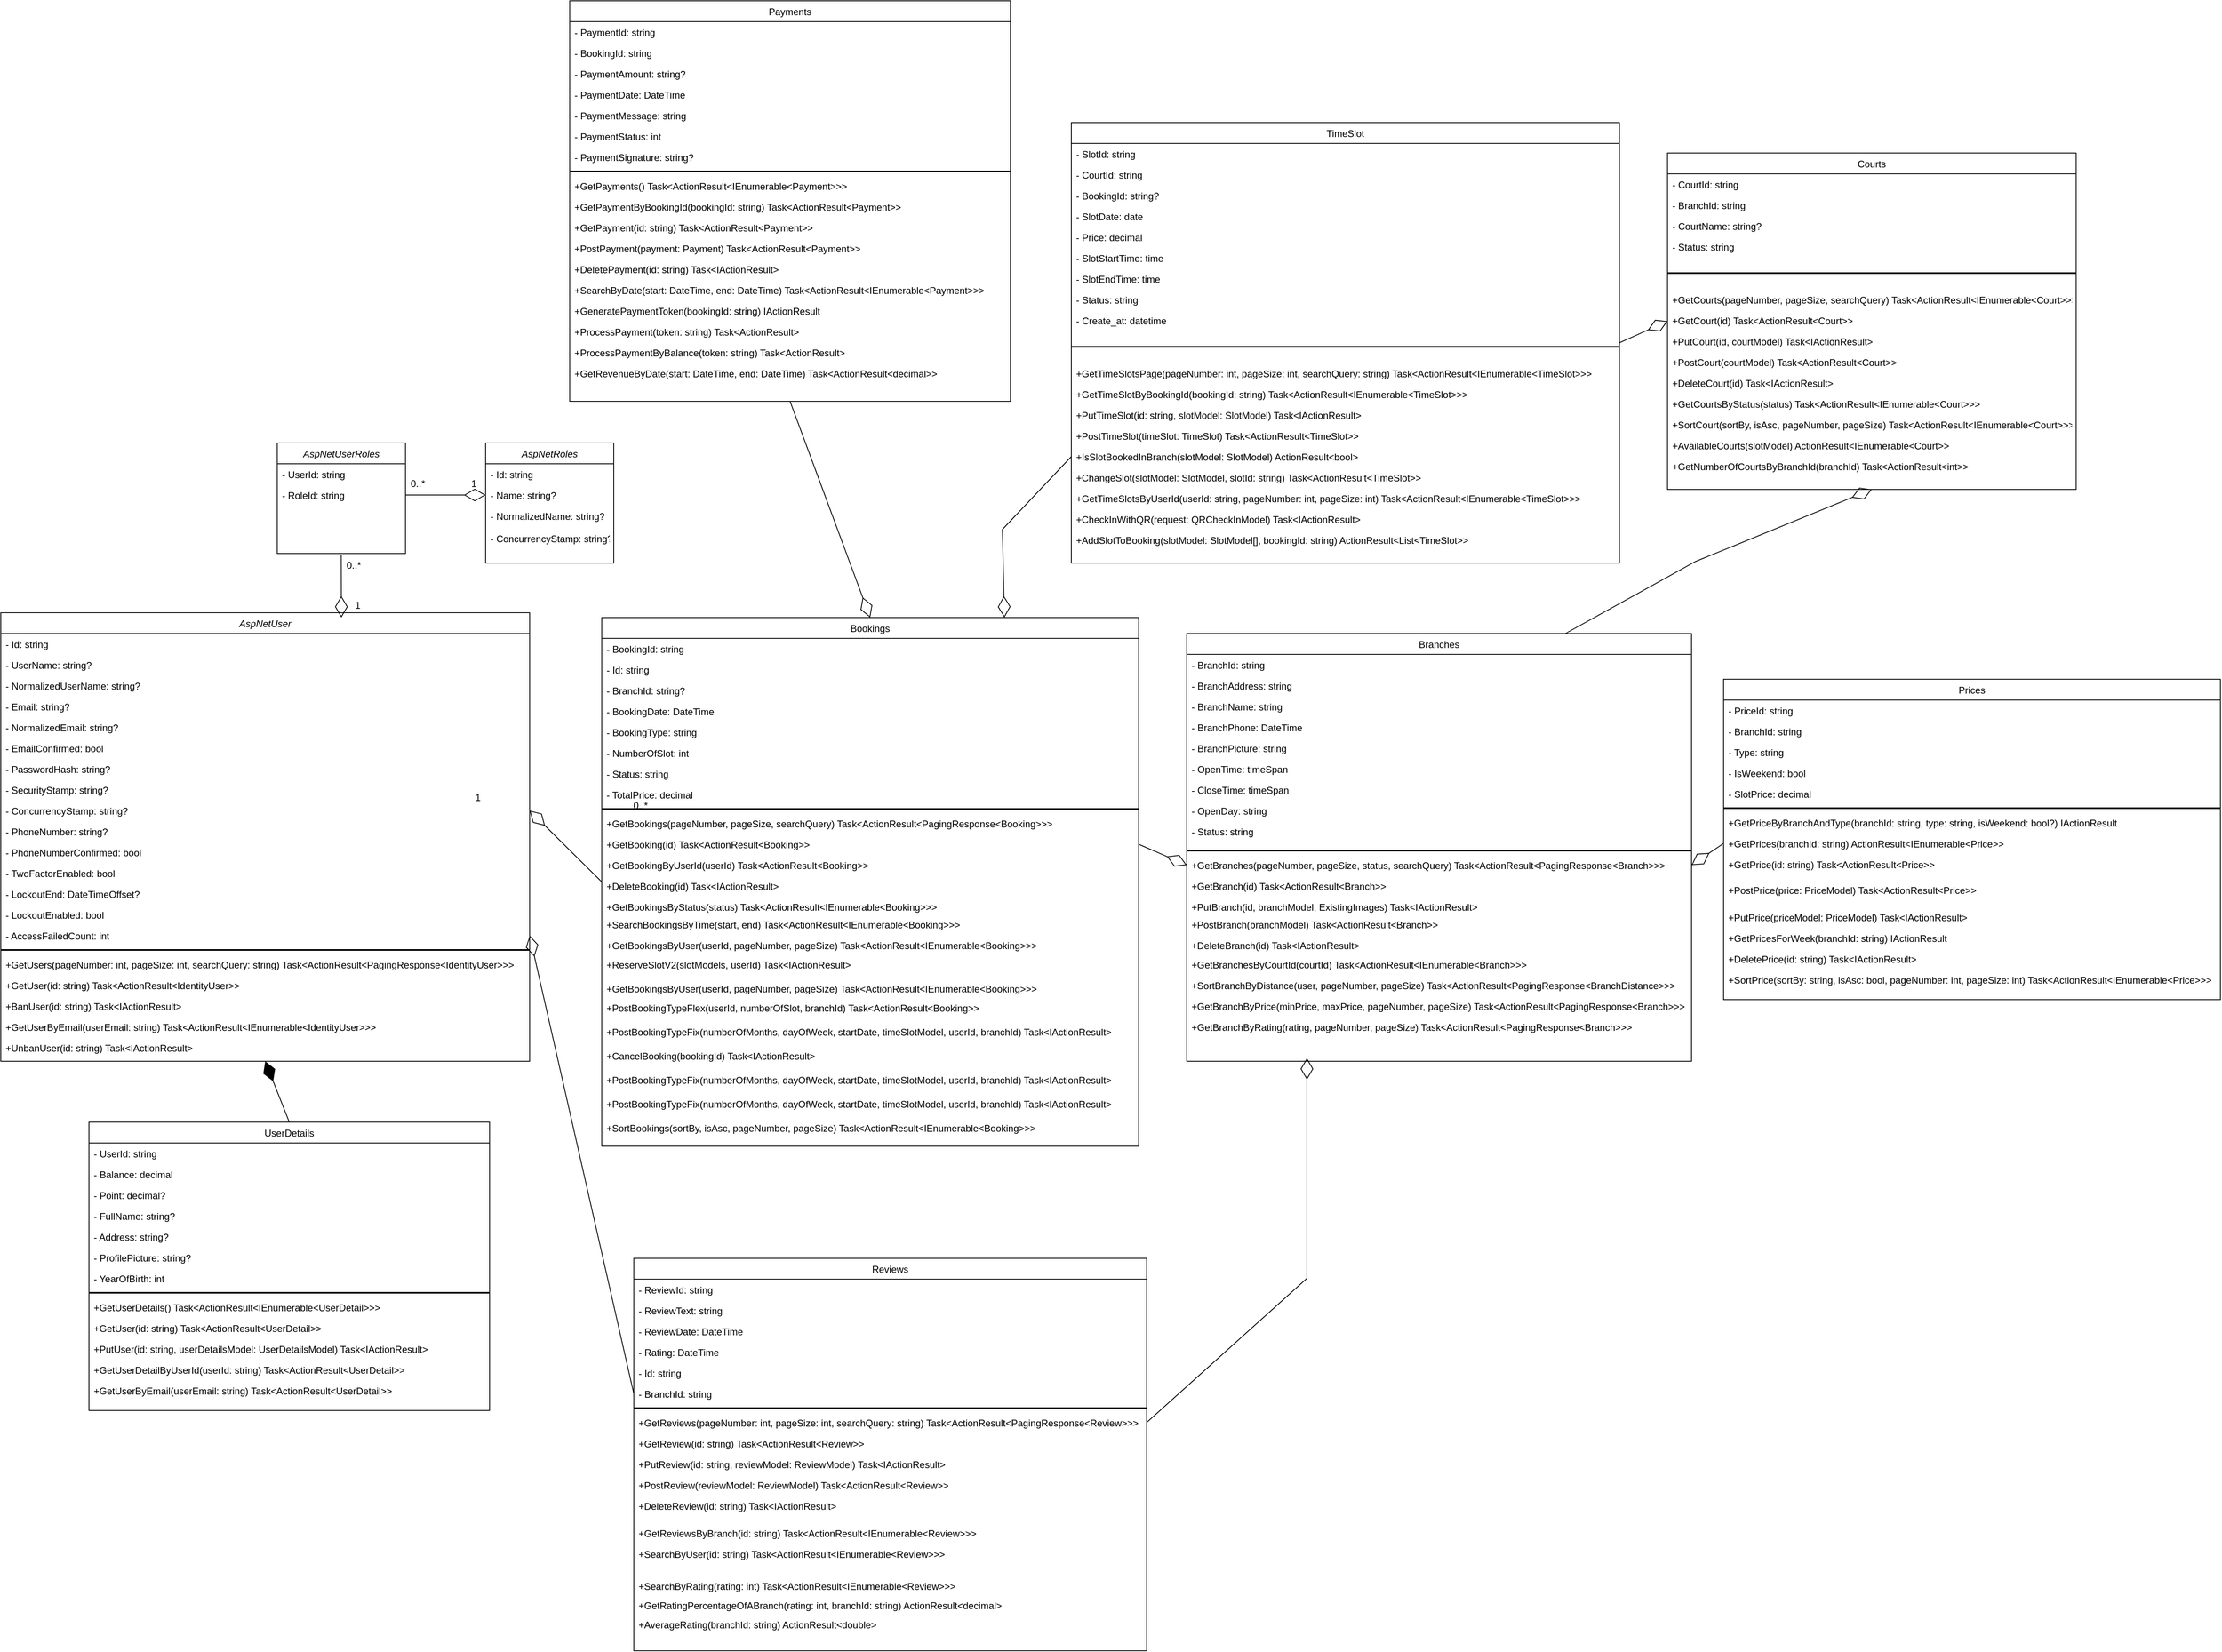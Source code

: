 <mxfile version="24.1.0" type="device">
  <diagram id="C5RBs43oDa-KdzZeNtuy" name="Page-1">
    <mxGraphModel dx="2684" dy="2276" grid="1" gridSize="10" guides="1" tooltips="1" connect="1" arrows="1" fold="1" page="1" pageScale="1" pageWidth="827" pageHeight="1169" math="0" shadow="0">
      <root>
        <mxCell id="WIyWlLk6GJQsqaUBKTNV-0" />
        <mxCell id="WIyWlLk6GJQsqaUBKTNV-1" parent="WIyWlLk6GJQsqaUBKTNV-0" />
        <mxCell id="zkfFHV4jXpPFQw0GAbJ--0" value="AspNetUser" style="swimlane;fontStyle=2;align=center;verticalAlign=top;childLayout=stackLayout;horizontal=1;startSize=26;horizontalStack=0;resizeParent=1;resizeLast=0;collapsible=1;marginBottom=0;rounded=0;shadow=0;strokeWidth=1;" parent="WIyWlLk6GJQsqaUBKTNV-1" vertex="1">
          <mxGeometry x="-310" y="104" width="660" height="560" as="geometry">
            <mxRectangle x="230" y="140" width="160" height="26" as="alternateBounds" />
          </mxGeometry>
        </mxCell>
        <mxCell id="zkfFHV4jXpPFQw0GAbJ--1" value="- Id: string" style="text;align=left;verticalAlign=top;spacingLeft=4;spacingRight=4;overflow=hidden;rotatable=0;points=[[0,0.5],[1,0.5]];portConstraint=eastwest;" parent="zkfFHV4jXpPFQw0GAbJ--0" vertex="1">
          <mxGeometry y="26" width="660" height="26" as="geometry" />
        </mxCell>
        <mxCell id="zkfFHV4jXpPFQw0GAbJ--2" value="- UserName: string?" style="text;align=left;verticalAlign=top;spacingLeft=4;spacingRight=4;overflow=hidden;rotatable=0;points=[[0,0.5],[1,0.5]];portConstraint=eastwest;rounded=0;shadow=0;html=0;" parent="zkfFHV4jXpPFQw0GAbJ--0" vertex="1">
          <mxGeometry y="52" width="660" height="26" as="geometry" />
        </mxCell>
        <mxCell id="zkfFHV4jXpPFQw0GAbJ--3" value="- NormalizedUserName: string?" style="text;align=left;verticalAlign=top;spacingLeft=4;spacingRight=4;overflow=hidden;rotatable=0;points=[[0,0.5],[1,0.5]];portConstraint=eastwest;rounded=0;shadow=0;html=0;" parent="zkfFHV4jXpPFQw0GAbJ--0" vertex="1">
          <mxGeometry y="78" width="660" height="26" as="geometry" />
        </mxCell>
        <mxCell id="npySS6j73hPxrtej2RN9-28" value="- Email: string?" style="text;align=left;verticalAlign=top;spacingLeft=4;spacingRight=4;overflow=hidden;rotatable=0;points=[[0,0.5],[1,0.5]];portConstraint=eastwest;rounded=0;shadow=0;html=0;" parent="zkfFHV4jXpPFQw0GAbJ--0" vertex="1">
          <mxGeometry y="104" width="660" height="26" as="geometry" />
        </mxCell>
        <mxCell id="npySS6j73hPxrtej2RN9-29" value="- NormalizedEmail: string?" style="text;align=left;verticalAlign=top;spacingLeft=4;spacingRight=4;overflow=hidden;rotatable=0;points=[[0,0.5],[1,0.5]];portConstraint=eastwest;rounded=0;shadow=0;html=0;" parent="zkfFHV4jXpPFQw0GAbJ--0" vertex="1">
          <mxGeometry y="130" width="660" height="26" as="geometry" />
        </mxCell>
        <mxCell id="npySS6j73hPxrtej2RN9-16" value="- EmailConfirmed: bool" style="text;align=left;verticalAlign=top;spacingLeft=4;spacingRight=4;overflow=hidden;rotatable=0;points=[[0,0.5],[1,0.5]];portConstraint=eastwest;rounded=0;shadow=0;html=0;" parent="zkfFHV4jXpPFQw0GAbJ--0" vertex="1">
          <mxGeometry y="156" width="660" height="26" as="geometry" />
        </mxCell>
        <mxCell id="npySS6j73hPxrtej2RN9-19" value="- PasswordHash: string?" style="text;align=left;verticalAlign=top;spacingLeft=4;spacingRight=4;overflow=hidden;rotatable=0;points=[[0,0.5],[1,0.5]];portConstraint=eastwest;rounded=0;shadow=0;html=0;" parent="zkfFHV4jXpPFQw0GAbJ--0" vertex="1">
          <mxGeometry y="182" width="660" height="26" as="geometry" />
        </mxCell>
        <mxCell id="npySS6j73hPxrtej2RN9-21" value="- SecurityStamp: string?" style="text;align=left;verticalAlign=top;spacingLeft=4;spacingRight=4;overflow=hidden;rotatable=0;points=[[0,0.5],[1,0.5]];portConstraint=eastwest;rounded=0;shadow=0;html=0;" parent="zkfFHV4jXpPFQw0GAbJ--0" vertex="1">
          <mxGeometry y="208" width="660" height="26" as="geometry" />
        </mxCell>
        <mxCell id="npySS6j73hPxrtej2RN9-22" value="- ConcurrencyStamp: string?" style="text;align=left;verticalAlign=top;spacingLeft=4;spacingRight=4;overflow=hidden;rotatable=0;points=[[0,0.5],[1,0.5]];portConstraint=eastwest;rounded=0;shadow=0;html=0;" parent="zkfFHV4jXpPFQw0GAbJ--0" vertex="1">
          <mxGeometry y="234" width="660" height="26" as="geometry" />
        </mxCell>
        <mxCell id="npySS6j73hPxrtej2RN9-20" value="- PhoneNumber: string?" style="text;align=left;verticalAlign=top;spacingLeft=4;spacingRight=4;overflow=hidden;rotatable=0;points=[[0,0.5],[1,0.5]];portConstraint=eastwest;rounded=0;shadow=0;html=0;" parent="zkfFHV4jXpPFQw0GAbJ--0" vertex="1">
          <mxGeometry y="260" width="660" height="26" as="geometry" />
        </mxCell>
        <mxCell id="npySS6j73hPxrtej2RN9-23" value="- PhoneNumberConfirmed: bool" style="text;align=left;verticalAlign=top;spacingLeft=4;spacingRight=4;overflow=hidden;rotatable=0;points=[[0,0.5],[1,0.5]];portConstraint=eastwest;rounded=0;shadow=0;html=0;" parent="zkfFHV4jXpPFQw0GAbJ--0" vertex="1">
          <mxGeometry y="286" width="660" height="26" as="geometry" />
        </mxCell>
        <mxCell id="npySS6j73hPxrtej2RN9-24" value="- TwoFactorEnabled: bool" style="text;align=left;verticalAlign=top;spacingLeft=4;spacingRight=4;overflow=hidden;rotatable=0;points=[[0,0.5],[1,0.5]];portConstraint=eastwest;rounded=0;shadow=0;html=0;" parent="zkfFHV4jXpPFQw0GAbJ--0" vertex="1">
          <mxGeometry y="312" width="660" height="26" as="geometry" />
        </mxCell>
        <mxCell id="npySS6j73hPxrtej2RN9-25" value="- LockoutEnd: DateTimeOffset?" style="text;align=left;verticalAlign=top;spacingLeft=4;spacingRight=4;overflow=hidden;rotatable=0;points=[[0,0.5],[1,0.5]];portConstraint=eastwest;rounded=0;shadow=0;html=0;" parent="zkfFHV4jXpPFQw0GAbJ--0" vertex="1">
          <mxGeometry y="338" width="660" height="26" as="geometry" />
        </mxCell>
        <mxCell id="npySS6j73hPxrtej2RN9-26" value="- LockoutEnabled: bool" style="text;align=left;verticalAlign=top;spacingLeft=4;spacingRight=4;overflow=hidden;rotatable=0;points=[[0,0.5],[1,0.5]];portConstraint=eastwest;rounded=0;shadow=0;html=0;" parent="zkfFHV4jXpPFQw0GAbJ--0" vertex="1">
          <mxGeometry y="364" width="660" height="26" as="geometry" />
        </mxCell>
        <mxCell id="npySS6j73hPxrtej2RN9-27" value="- AccessFailedCount: int" style="text;align=left;verticalAlign=top;spacingLeft=4;spacingRight=4;overflow=hidden;rotatable=0;points=[[0,0.5],[1,0.5]];portConstraint=eastwest;rounded=0;shadow=0;html=0;" parent="zkfFHV4jXpPFQw0GAbJ--0" vertex="1">
          <mxGeometry y="390" width="660" height="26" as="geometry" />
        </mxCell>
        <mxCell id="npySS6j73hPxrtej2RN9-87" value="" style="line;strokeWidth=2;html=1;" parent="zkfFHV4jXpPFQw0GAbJ--0" vertex="1">
          <mxGeometry y="416" width="660" height="10" as="geometry" />
        </mxCell>
        <mxCell id="npySS6j73hPxrtej2RN9-88" value="+GetUsers(pageNumber: int, pageSize: int, searchQuery: string) Task&lt;ActionResult&lt;PagingResponse&lt;IdentityUser&gt;&gt;&gt;" style="text;align=left;verticalAlign=top;spacingLeft=4;spacingRight=4;overflow=hidden;rotatable=0;points=[[0,0.5],[1,0.5]];portConstraint=eastwest;" parent="zkfFHV4jXpPFQw0GAbJ--0" vertex="1">
          <mxGeometry y="426" width="660" height="26" as="geometry" />
        </mxCell>
        <mxCell id="npySS6j73hPxrtej2RN9-89" value="+GetUser(id: string) Task&lt;ActionResult&lt;IdentityUser&gt;&gt;" style="text;align=left;verticalAlign=top;spacingLeft=4;spacingRight=4;overflow=hidden;rotatable=0;points=[[0,0.5],[1,0.5]];portConstraint=eastwest;" parent="zkfFHV4jXpPFQw0GAbJ--0" vertex="1">
          <mxGeometry y="452" width="660" height="26" as="geometry" />
        </mxCell>
        <mxCell id="npySS6j73hPxrtej2RN9-90" value="+BanUser(id: string) Task&lt;IActionResult&gt;" style="text;align=left;verticalAlign=top;spacingLeft=4;spacingRight=4;overflow=hidden;rotatable=0;points=[[0,0.5],[1,0.5]];portConstraint=eastwest;" parent="zkfFHV4jXpPFQw0GAbJ--0" vertex="1">
          <mxGeometry y="478" width="660" height="26" as="geometry" />
        </mxCell>
        <mxCell id="npySS6j73hPxrtej2RN9-91" value="+GetUserByEmail(userEmail: string) Task&lt;ActionResult&lt;IEnumerable&lt;IdentityUser&gt;&gt;&gt;" style="text;align=left;verticalAlign=top;spacingLeft=4;spacingRight=4;overflow=hidden;rotatable=0;points=[[0,0.5],[1,0.5]];portConstraint=eastwest;" parent="zkfFHV4jXpPFQw0GAbJ--0" vertex="1">
          <mxGeometry y="504" width="660" height="26" as="geometry" />
        </mxCell>
        <mxCell id="zR31m8ajBts3zIGM3AZa-21" value="+UnbanUser(id: string) Task&lt;IActionResult&gt;" style="text;align=left;verticalAlign=top;spacingLeft=4;spacingRight=4;overflow=hidden;rotatable=0;points=[[0,0.5],[1,0.5]];portConstraint=eastwest;" vertex="1" parent="zkfFHV4jXpPFQw0GAbJ--0">
          <mxGeometry y="530" width="660" height="26" as="geometry" />
        </mxCell>
        <mxCell id="zkfFHV4jXpPFQw0GAbJ--6" value="UserDetails" style="swimlane;fontStyle=0;align=center;verticalAlign=top;childLayout=stackLayout;horizontal=1;startSize=26;horizontalStack=0;resizeParent=1;resizeLast=0;collapsible=1;marginBottom=0;rounded=0;shadow=0;strokeWidth=1;" parent="WIyWlLk6GJQsqaUBKTNV-1" vertex="1">
          <mxGeometry x="-200" y="740" width="500" height="360" as="geometry">
            <mxRectangle x="130" y="380" width="160" height="26" as="alternateBounds" />
          </mxGeometry>
        </mxCell>
        <mxCell id="zkfFHV4jXpPFQw0GAbJ--7" value="- UserId: string" style="text;align=left;verticalAlign=top;spacingLeft=4;spacingRight=4;overflow=hidden;rotatable=0;points=[[0,0.5],[1,0.5]];portConstraint=eastwest;" parent="zkfFHV4jXpPFQw0GAbJ--6" vertex="1">
          <mxGeometry y="26" width="500" height="26" as="geometry" />
        </mxCell>
        <mxCell id="npySS6j73hPxrtej2RN9-30" value="- Balance: decimal" style="text;align=left;verticalAlign=top;spacingLeft=4;spacingRight=4;overflow=hidden;rotatable=0;points=[[0,0.5],[1,0.5]];portConstraint=eastwest;" parent="zkfFHV4jXpPFQw0GAbJ--6" vertex="1">
          <mxGeometry y="52" width="500" height="26" as="geometry" />
        </mxCell>
        <mxCell id="npySS6j73hPxrtej2RN9-31" value="- Point: decimal?" style="text;align=left;verticalAlign=top;spacingLeft=4;spacingRight=4;overflow=hidden;rotatable=0;points=[[0,0.5],[1,0.5]];portConstraint=eastwest;" parent="zkfFHV4jXpPFQw0GAbJ--6" vertex="1">
          <mxGeometry y="78" width="500" height="26" as="geometry" />
        </mxCell>
        <mxCell id="npySS6j73hPxrtej2RN9-32" value="- FullName: string?" style="text;align=left;verticalAlign=top;spacingLeft=4;spacingRight=4;overflow=hidden;rotatable=0;points=[[0,0.5],[1,0.5]];portConstraint=eastwest;" parent="zkfFHV4jXpPFQw0GAbJ--6" vertex="1">
          <mxGeometry y="104" width="500" height="26" as="geometry" />
        </mxCell>
        <mxCell id="npySS6j73hPxrtej2RN9-35" value="- Address: string?" style="text;align=left;verticalAlign=top;spacingLeft=4;spacingRight=4;overflow=hidden;rotatable=0;points=[[0,0.5],[1,0.5]];portConstraint=eastwest;" parent="zkfFHV4jXpPFQw0GAbJ--6" vertex="1">
          <mxGeometry y="130" width="500" height="26" as="geometry" />
        </mxCell>
        <mxCell id="npySS6j73hPxrtej2RN9-34" value="- ProfilePicture: string?" style="text;align=left;verticalAlign=top;spacingLeft=4;spacingRight=4;overflow=hidden;rotatable=0;points=[[0,0.5],[1,0.5]];portConstraint=eastwest;" parent="zkfFHV4jXpPFQw0GAbJ--6" vertex="1">
          <mxGeometry y="156" width="500" height="26" as="geometry" />
        </mxCell>
        <mxCell id="npySS6j73hPxrtej2RN9-33" value="- YearOfBirth: int" style="text;align=left;verticalAlign=top;spacingLeft=4;spacingRight=4;overflow=hidden;rotatable=0;points=[[0,0.5],[1,0.5]];portConstraint=eastwest;" parent="zkfFHV4jXpPFQw0GAbJ--6" vertex="1">
          <mxGeometry y="182" width="500" height="26" as="geometry" />
        </mxCell>
        <mxCell id="npySS6j73hPxrtej2RN9-86" value="" style="line;strokeWidth=2;html=1;" parent="zkfFHV4jXpPFQw0GAbJ--6" vertex="1">
          <mxGeometry y="208" width="500" height="10" as="geometry" />
        </mxCell>
        <mxCell id="npySS6j73hPxrtej2RN9-84" value="+GetUserDetails() Task&lt;ActionResult&lt;IEnumerable&lt;UserDetail&gt;&gt;&gt;" style="text;align=left;verticalAlign=top;spacingLeft=4;spacingRight=4;overflow=hidden;rotatable=0;points=[[0,0.5],[1,0.5]];portConstraint=eastwest;" parent="zkfFHV4jXpPFQw0GAbJ--6" vertex="1">
          <mxGeometry y="218" width="500" height="26" as="geometry" />
        </mxCell>
        <mxCell id="npySS6j73hPxrtej2RN9-85" value="+GetUser(id: string) Task&lt;ActionResult&lt;UserDetail&gt;&gt;" style="text;align=left;verticalAlign=top;spacingLeft=4;spacingRight=4;overflow=hidden;rotatable=0;points=[[0,0.5],[1,0.5]];portConstraint=eastwest;" parent="zkfFHV4jXpPFQw0GAbJ--6" vertex="1">
          <mxGeometry y="244" width="500" height="26" as="geometry" />
        </mxCell>
        <mxCell id="npySS6j73hPxrtej2RN9-82" value="+PutUser(id: string, userDetailsModel: UserDetailsModel) Task&lt;IActionResult&gt;" style="text;align=left;verticalAlign=top;spacingLeft=4;spacingRight=4;overflow=hidden;rotatable=0;points=[[0,0.5],[1,0.5]];portConstraint=eastwest;" parent="zkfFHV4jXpPFQw0GAbJ--6" vertex="1">
          <mxGeometry y="270" width="500" height="26" as="geometry" />
        </mxCell>
        <mxCell id="zR31m8ajBts3zIGM3AZa-22" value="+GetUserDetailByUserId(userId: string) Task&lt;ActionResult&lt;UserDetail&gt;&gt;" style="text;align=left;verticalAlign=top;spacingLeft=4;spacingRight=4;overflow=hidden;rotatable=0;points=[[0,0.5],[1,0.5]];portConstraint=eastwest;" vertex="1" parent="zkfFHV4jXpPFQw0GAbJ--6">
          <mxGeometry y="296" width="500" height="26" as="geometry" />
        </mxCell>
        <mxCell id="zR31m8ajBts3zIGM3AZa-23" value="+GetUserByEmail(userEmail: string) Task&lt;ActionResult&lt;UserDetail&gt;&gt;" style="text;align=left;verticalAlign=top;spacingLeft=4;spacingRight=4;overflow=hidden;rotatable=0;points=[[0,0.5],[1,0.5]];portConstraint=eastwest;" vertex="1" parent="zkfFHV4jXpPFQw0GAbJ--6">
          <mxGeometry y="322" width="500" height="26" as="geometry" />
        </mxCell>
        <mxCell id="zkfFHV4jXpPFQw0GAbJ--17" value="Bookings" style="swimlane;fontStyle=0;align=center;verticalAlign=top;childLayout=stackLayout;horizontal=1;startSize=26;horizontalStack=0;resizeParent=1;resizeLast=0;collapsible=1;marginBottom=0;rounded=0;shadow=0;strokeWidth=1;" parent="WIyWlLk6GJQsqaUBKTNV-1" vertex="1">
          <mxGeometry x="440" y="110" width="670" height="660" as="geometry">
            <mxRectangle x="550" y="140" width="160" height="26" as="alternateBounds" />
          </mxGeometry>
        </mxCell>
        <mxCell id="zkfFHV4jXpPFQw0GAbJ--18" value="- BookingId: string" style="text;align=left;verticalAlign=top;spacingLeft=4;spacingRight=4;overflow=hidden;rotatable=0;points=[[0,0.5],[1,0.5]];portConstraint=eastwest;" parent="zkfFHV4jXpPFQw0GAbJ--17" vertex="1">
          <mxGeometry y="26" width="670" height="26" as="geometry" />
        </mxCell>
        <mxCell id="npySS6j73hPxrtej2RN9-54" value="- Id: string" style="text;align=left;verticalAlign=top;spacingLeft=4;spacingRight=4;overflow=hidden;rotatable=0;points=[[0,0.5],[1,0.5]];portConstraint=eastwest;" parent="zkfFHV4jXpPFQw0GAbJ--17" vertex="1">
          <mxGeometry y="52" width="670" height="26" as="geometry" />
        </mxCell>
        <mxCell id="npySS6j73hPxrtej2RN9-61" value="- BranchId: string?" style="text;align=left;verticalAlign=top;spacingLeft=4;spacingRight=4;overflow=hidden;rotatable=0;points=[[0,0.5],[1,0.5]];portConstraint=eastwest;" parent="zkfFHV4jXpPFQw0GAbJ--17" vertex="1">
          <mxGeometry y="78" width="670" height="26" as="geometry" />
        </mxCell>
        <mxCell id="npySS6j73hPxrtej2RN9-62" value="- BookingDate: DateTime" style="text;align=left;verticalAlign=top;spacingLeft=4;spacingRight=4;overflow=hidden;rotatable=0;points=[[0,0.5],[1,0.5]];portConstraint=eastwest;" parent="zkfFHV4jXpPFQw0GAbJ--17" vertex="1">
          <mxGeometry y="104" width="670" height="26" as="geometry" />
        </mxCell>
        <mxCell id="npySS6j73hPxrtej2RN9-63" value="- BookingType: string" style="text;align=left;verticalAlign=top;spacingLeft=4;spacingRight=4;overflow=hidden;rotatable=0;points=[[0,0.5],[1,0.5]];portConstraint=eastwest;" parent="zkfFHV4jXpPFQw0GAbJ--17" vertex="1">
          <mxGeometry y="130" width="670" height="26" as="geometry" />
        </mxCell>
        <mxCell id="npySS6j73hPxrtej2RN9-64" value="- NumberOfSlot: int" style="text;align=left;verticalAlign=top;spacingLeft=4;spacingRight=4;overflow=hidden;rotatable=0;points=[[0,0.5],[1,0.5]];portConstraint=eastwest;" parent="zkfFHV4jXpPFQw0GAbJ--17" vertex="1">
          <mxGeometry y="156" width="670" height="26" as="geometry" />
        </mxCell>
        <mxCell id="npySS6j73hPxrtej2RN9-67" value="- Status: string" style="text;align=left;verticalAlign=top;spacingLeft=4;spacingRight=4;overflow=hidden;rotatable=0;points=[[0,0.5],[1,0.5]];portConstraint=eastwest;" parent="zkfFHV4jXpPFQw0GAbJ--17" vertex="1">
          <mxGeometry y="182" width="670" height="26" as="geometry" />
        </mxCell>
        <mxCell id="npySS6j73hPxrtej2RN9-66" value="- TotalPrice: decimal" style="text;align=left;verticalAlign=top;spacingLeft=4;spacingRight=4;overflow=hidden;rotatable=0;points=[[0,0.5],[1,0.5]];portConstraint=eastwest;" parent="zkfFHV4jXpPFQw0GAbJ--17" vertex="1">
          <mxGeometry y="208" width="670" height="26" as="geometry" />
        </mxCell>
        <mxCell id="npySS6j73hPxrtej2RN9-71" value="" style="line;strokeWidth=2;html=1;" parent="zkfFHV4jXpPFQw0GAbJ--17" vertex="1">
          <mxGeometry y="234" width="670" height="10" as="geometry" />
        </mxCell>
        <mxCell id="npySS6j73hPxrtej2RN9-72" value="+GetBookings(pageNumber, pageSize, searchQuery) Task&lt;ActionResult&lt;PagingResponse&lt;Booking&gt;&gt;&gt;" style="text;align=left;verticalAlign=top;spacingLeft=4;spacingRight=4;overflow=hidden;rotatable=0;points=[[0,0.5],[1,0.5]];portConstraint=eastwest;" parent="zkfFHV4jXpPFQw0GAbJ--17" vertex="1">
          <mxGeometry y="244" width="670" height="26" as="geometry" />
        </mxCell>
        <mxCell id="npySS6j73hPxrtej2RN9-73" value="+GetBooking(id) Task&lt;ActionResult&lt;Booking&gt;&gt;" style="text;align=left;verticalAlign=top;spacingLeft=4;spacingRight=4;overflow=hidden;rotatable=0;points=[[0,0.5],[1,0.5]];portConstraint=eastwest;" parent="zkfFHV4jXpPFQw0GAbJ--17" vertex="1">
          <mxGeometry y="270" width="670" height="26" as="geometry" />
        </mxCell>
        <mxCell id="npySS6j73hPxrtej2RN9-74" value="+GetBookingByUserId(userId) Task&lt;ActionResult&lt;Booking&gt;&gt;" style="text;align=left;verticalAlign=top;spacingLeft=4;spacingRight=4;overflow=hidden;rotatable=0;points=[[0,0.5],[1,0.5]];portConstraint=eastwest;" parent="zkfFHV4jXpPFQw0GAbJ--17" vertex="1">
          <mxGeometry y="296" width="670" height="26" as="geometry" />
        </mxCell>
        <mxCell id="npySS6j73hPxrtej2RN9-75" value="+DeleteBooking(id) Task&lt;IActionResult&gt;" style="text;align=left;verticalAlign=top;spacingLeft=4;spacingRight=4;overflow=hidden;rotatable=0;points=[[0,0.5],[1,0.5]];portConstraint=eastwest;" parent="zkfFHV4jXpPFQw0GAbJ--17" vertex="1">
          <mxGeometry y="322" width="670" height="26" as="geometry" />
        </mxCell>
        <mxCell id="npySS6j73hPxrtej2RN9-76" value="+GetBookingsByStatus(status) Task&lt;ActionResult&lt;IEnumerable&lt;Booking&gt;&gt;&gt;" style="text;align=left;verticalAlign=top;spacingLeft=4;spacingRight=4;overflow=hidden;rotatable=0;points=[[0,0.5],[1,0.5]];portConstraint=eastwest;" parent="zkfFHV4jXpPFQw0GAbJ--17" vertex="1">
          <mxGeometry y="348" width="670" height="22" as="geometry" />
        </mxCell>
        <mxCell id="npySS6j73hPxrtej2RN9-78" value="+SearchBookingsByTime(start, end) Task&lt;ActionResult&lt;IEnumerable&lt;Booking&gt;&gt;&gt;" style="text;align=left;verticalAlign=top;spacingLeft=4;spacingRight=4;overflow=hidden;rotatable=0;points=[[0,0.5],[1,0.5]];portConstraint=eastwest;" parent="zkfFHV4jXpPFQw0GAbJ--17" vertex="1">
          <mxGeometry y="370" width="670" height="26" as="geometry" />
        </mxCell>
        <mxCell id="npySS6j73hPxrtej2RN9-77" value="+GetBookingsByUser(userId, pageNumber, pageSize) Task&lt;ActionResult&lt;IEnumerable&lt;Booking&gt;&gt;&gt;" style="text;align=left;verticalAlign=top;spacingLeft=4;spacingRight=4;overflow=hidden;rotatable=0;points=[[0,0.5],[1,0.5]];portConstraint=eastwest;" parent="zkfFHV4jXpPFQw0GAbJ--17" vertex="1">
          <mxGeometry y="396" width="670" height="24" as="geometry" />
        </mxCell>
        <mxCell id="npySS6j73hPxrtej2RN9-79" value="+ReserveSlotV2(slotModels, userId) Task&lt;IActionResult&gt;" style="text;align=left;verticalAlign=top;spacingLeft=4;spacingRight=4;overflow=hidden;rotatable=0;points=[[0,0.5],[1,0.5]];portConstraint=eastwest;" parent="zkfFHV4jXpPFQw0GAbJ--17" vertex="1">
          <mxGeometry y="420" width="670" height="30" as="geometry" />
        </mxCell>
        <mxCell id="zR31m8ajBts3zIGM3AZa-0" value="+GetBookingsByUser(userId, pageNumber, pageSize) Task&lt;ActionResult&lt;IEnumerable&lt;Booking&gt;&gt;&gt;" style="text;align=left;verticalAlign=top;spacingLeft=4;spacingRight=4;overflow=hidden;rotatable=0;points=[[0,0.5],[1,0.5]];portConstraint=eastwest;" vertex="1" parent="zkfFHV4jXpPFQw0GAbJ--17">
          <mxGeometry y="450" width="670" height="24" as="geometry" />
        </mxCell>
        <mxCell id="zR31m8ajBts3zIGM3AZa-1" value="+PostBookingTypeFlex(userId, numberOfSlot, branchId) Task&lt;ActionResult&lt;Booking&gt;&gt;" style="text;align=left;verticalAlign=top;spacingLeft=4;spacingRight=4;overflow=hidden;rotatable=0;points=[[0,0.5],[1,0.5]];portConstraint=eastwest;" vertex="1" parent="zkfFHV4jXpPFQw0GAbJ--17">
          <mxGeometry y="474" width="670" height="30" as="geometry" />
        </mxCell>
        <mxCell id="zR31m8ajBts3zIGM3AZa-2" value="+PostBookingTypeFix(numberOfMonths, dayOfWeek, startDate, timeSlotModel, userId, branchId) Task&lt;IActionResult&gt;" style="text;align=left;verticalAlign=top;spacingLeft=4;spacingRight=4;overflow=hidden;rotatable=0;points=[[0,0.5],[1,0.5]];portConstraint=eastwest;" vertex="1" parent="zkfFHV4jXpPFQw0GAbJ--17">
          <mxGeometry y="504" width="670" height="30" as="geometry" />
        </mxCell>
        <mxCell id="zR31m8ajBts3zIGM3AZa-3" value="+CancelBooking(bookingId) Task&lt;IActionResult&gt;" style="text;align=left;verticalAlign=top;spacingLeft=4;spacingRight=4;overflow=hidden;rotatable=0;points=[[0,0.5],[1,0.5]];portConstraint=eastwest;" vertex="1" parent="zkfFHV4jXpPFQw0GAbJ--17">
          <mxGeometry y="534" width="670" height="30" as="geometry" />
        </mxCell>
        <mxCell id="zR31m8ajBts3zIGM3AZa-4" value="+PostBookingTypeFix(numberOfMonths, dayOfWeek, startDate, timeSlotModel, userId, branchId) Task&lt;IActionResult&gt;" style="text;align=left;verticalAlign=top;spacingLeft=4;spacingRight=4;overflow=hidden;rotatable=0;points=[[0,0.5],[1,0.5]];portConstraint=eastwest;" vertex="1" parent="zkfFHV4jXpPFQw0GAbJ--17">
          <mxGeometry y="564" width="670" height="30" as="geometry" />
        </mxCell>
        <mxCell id="zR31m8ajBts3zIGM3AZa-5" value="+PostBookingTypeFix(numberOfMonths, dayOfWeek, startDate, timeSlotModel, userId, branchId) Task&lt;IActionResult&gt;" style="text;align=left;verticalAlign=top;spacingLeft=4;spacingRight=4;overflow=hidden;rotatable=0;points=[[0,0.5],[1,0.5]];portConstraint=eastwest;" vertex="1" parent="zkfFHV4jXpPFQw0GAbJ--17">
          <mxGeometry y="594" width="670" height="30" as="geometry" />
        </mxCell>
        <mxCell id="zR31m8ajBts3zIGM3AZa-6" value="+SortBookings(sortBy, isAsc, pageNumber, pageSize) Task&lt;ActionResult&lt;IEnumerable&lt;Booking&gt;&gt;&gt;" style="text;align=left;verticalAlign=top;spacingLeft=4;spacingRight=4;overflow=hidden;rotatable=0;points=[[0,0.5],[1,0.5]];portConstraint=eastwest;" vertex="1" parent="zkfFHV4jXpPFQw0GAbJ--17">
          <mxGeometry y="624" width="670" height="30" as="geometry" />
        </mxCell>
        <mxCell id="npySS6j73hPxrtej2RN9-0" value="AspNetUserRoles" style="swimlane;fontStyle=2;align=center;verticalAlign=top;childLayout=stackLayout;horizontal=1;startSize=26;horizontalStack=0;resizeParent=1;resizeLast=0;collapsible=1;marginBottom=0;rounded=0;shadow=0;strokeWidth=1;" parent="WIyWlLk6GJQsqaUBKTNV-1" vertex="1">
          <mxGeometry x="35" y="-108" width="160" height="138" as="geometry">
            <mxRectangle x="230" y="140" width="160" height="26" as="alternateBounds" />
          </mxGeometry>
        </mxCell>
        <mxCell id="npySS6j73hPxrtej2RN9-1" value="- UserId: string" style="text;align=left;verticalAlign=top;spacingLeft=4;spacingRight=4;overflow=hidden;rotatable=0;points=[[0,0.5],[1,0.5]];portConstraint=eastwest;" parent="npySS6j73hPxrtej2RN9-0" vertex="1">
          <mxGeometry y="26" width="160" height="26" as="geometry" />
        </mxCell>
        <mxCell id="npySS6j73hPxrtej2RN9-2" value="- RoleId: string" style="text;align=left;verticalAlign=top;spacingLeft=4;spacingRight=4;overflow=hidden;rotatable=0;points=[[0,0.5],[1,0.5]];portConstraint=eastwest;rounded=0;shadow=0;html=0;" parent="npySS6j73hPxrtej2RN9-0" vertex="1">
          <mxGeometry y="52" width="160" height="26" as="geometry" />
        </mxCell>
        <mxCell id="npySS6j73hPxrtej2RN9-7" value="AspNetRoles" style="swimlane;fontStyle=2;align=center;verticalAlign=top;childLayout=stackLayout;horizontal=1;startSize=26;horizontalStack=0;resizeParent=1;resizeLast=0;collapsible=1;marginBottom=0;rounded=0;shadow=0;strokeWidth=1;" parent="WIyWlLk6GJQsqaUBKTNV-1" vertex="1">
          <mxGeometry x="295" y="-108" width="160" height="150" as="geometry">
            <mxRectangle x="310" y="-108" width="160" height="26" as="alternateBounds" />
          </mxGeometry>
        </mxCell>
        <mxCell id="npySS6j73hPxrtej2RN9-8" value="- Id: string" style="text;align=left;verticalAlign=top;spacingLeft=4;spacingRight=4;overflow=hidden;rotatable=0;points=[[0,0.5],[1,0.5]];portConstraint=eastwest;" parent="npySS6j73hPxrtej2RN9-7" vertex="1">
          <mxGeometry y="26" width="160" height="26" as="geometry" />
        </mxCell>
        <mxCell id="npySS6j73hPxrtej2RN9-9" value="- Name: string?" style="text;align=left;verticalAlign=top;spacingLeft=4;spacingRight=4;overflow=hidden;rotatable=0;points=[[0,0.5],[1,0.5]];portConstraint=eastwest;rounded=0;shadow=0;html=0;" parent="npySS6j73hPxrtej2RN9-7" vertex="1">
          <mxGeometry y="52" width="160" height="26" as="geometry" />
        </mxCell>
        <mxCell id="npySS6j73hPxrtej2RN9-10" value="- NormalizedName: string?&#xa;&#xa;- ConcurrencyStamp: string?&#xa;" style="text;align=left;verticalAlign=top;spacingLeft=4;spacingRight=4;overflow=hidden;rotatable=0;points=[[0,0.5],[1,0.5]];portConstraint=eastwest;rounded=0;shadow=0;html=0;" parent="npySS6j73hPxrtej2RN9-7" vertex="1">
          <mxGeometry y="78" width="160" height="72" as="geometry" />
        </mxCell>
        <mxCell id="npySS6j73hPxrtej2RN9-46" value="" style="endArrow=diamondThin;endFill=1;endSize=24;html=1;rounded=0;entryX=0.5;entryY=1;entryDx=0;entryDy=0;exitX=0.5;exitY=0;exitDx=0;exitDy=0;" parent="WIyWlLk6GJQsqaUBKTNV-1" source="zkfFHV4jXpPFQw0GAbJ--6" target="zkfFHV4jXpPFQw0GAbJ--0" edge="1">
          <mxGeometry width="160" relative="1" as="geometry">
            <mxPoint x="480" y="860" as="sourcePoint" />
            <mxPoint x="640" y="860" as="targetPoint" />
          </mxGeometry>
        </mxCell>
        <mxCell id="npySS6j73hPxrtej2RN9-48" value="" style="endArrow=diamondThin;endFill=0;endSize=24;html=1;rounded=0;exitX=1;exitY=0.5;exitDx=0;exitDy=0;entryX=0;entryY=0.5;entryDx=0;entryDy=0;" parent="WIyWlLk6GJQsqaUBKTNV-1" source="npySS6j73hPxrtej2RN9-2" target="npySS6j73hPxrtej2RN9-9" edge="1">
          <mxGeometry width="160" relative="1" as="geometry">
            <mxPoint x="540" y="-110" as="sourcePoint" />
            <mxPoint x="700" y="-110" as="targetPoint" />
          </mxGeometry>
        </mxCell>
        <mxCell id="npySS6j73hPxrtej2RN9-49" value="" style="endArrow=diamondThin;endFill=0;endSize=24;html=1;rounded=0;exitX=0.12;exitY=0.073;exitDx=0;exitDy=0;entryX=0.5;entryY=0;entryDx=0;entryDy=0;exitPerimeter=0;" parent="WIyWlLk6GJQsqaUBKTNV-1" source="npySS6j73hPxrtej2RN9-50" edge="1">
          <mxGeometry width="160" relative="1" as="geometry">
            <mxPoint x="90" y="30" as="sourcePoint" />
            <mxPoint x="115" y="110" as="targetPoint" />
          </mxGeometry>
        </mxCell>
        <mxCell id="npySS6j73hPxrtej2RN9-50" value="0..*" style="text;html=1;align=center;verticalAlign=middle;resizable=0;points=[];autosize=1;strokeColor=none;fillColor=none;" parent="WIyWlLk6GJQsqaUBKTNV-1" vertex="1">
          <mxGeometry x="110" y="30" width="40" height="30" as="geometry" />
        </mxCell>
        <mxCell id="npySS6j73hPxrtej2RN9-51" value="1" style="text;html=1;align=center;verticalAlign=middle;resizable=0;points=[];autosize=1;strokeColor=none;fillColor=none;" parent="WIyWlLk6GJQsqaUBKTNV-1" vertex="1">
          <mxGeometry x="120" y="80" width="30" height="30" as="geometry" />
        </mxCell>
        <mxCell id="npySS6j73hPxrtej2RN9-52" value="0..*" style="text;html=1;align=center;verticalAlign=middle;resizable=0;points=[];autosize=1;strokeColor=none;fillColor=none;" parent="WIyWlLk6GJQsqaUBKTNV-1" vertex="1">
          <mxGeometry x="190" y="-72" width="40" height="30" as="geometry" />
        </mxCell>
        <mxCell id="npySS6j73hPxrtej2RN9-53" value="1" style="text;html=1;align=center;verticalAlign=middle;resizable=0;points=[];autosize=1;strokeColor=none;fillColor=none;" parent="WIyWlLk6GJQsqaUBKTNV-1" vertex="1">
          <mxGeometry x="265" y="-72" width="30" height="30" as="geometry" />
        </mxCell>
        <mxCell id="npySS6j73hPxrtej2RN9-68" value="" style="endArrow=diamondThin;endFill=0;endSize=24;html=1;rounded=0;entryX=1;entryY=0.5;entryDx=0;entryDy=0;exitX=0;exitY=0.5;exitDx=0;exitDy=0;" parent="WIyWlLk6GJQsqaUBKTNV-1" source="zkfFHV4jXpPFQw0GAbJ--17" target="npySS6j73hPxrtej2RN9-22" edge="1">
          <mxGeometry width="160" relative="1" as="geometry">
            <mxPoint x="260" y="380" as="sourcePoint" />
            <mxPoint x="420" y="380" as="targetPoint" />
          </mxGeometry>
        </mxCell>
        <mxCell id="npySS6j73hPxrtej2RN9-69" value="1" style="text;html=1;align=center;verticalAlign=middle;resizable=0;points=[];autosize=1;strokeColor=none;fillColor=none;" parent="WIyWlLk6GJQsqaUBKTNV-1" vertex="1">
          <mxGeometry x="270" y="320" width="30" height="30" as="geometry" />
        </mxCell>
        <mxCell id="npySS6j73hPxrtej2RN9-70" value="0..*" style="text;html=1;align=center;verticalAlign=middle;resizable=0;points=[];autosize=1;strokeColor=none;fillColor=none;" parent="WIyWlLk6GJQsqaUBKTNV-1" vertex="1">
          <mxGeometry x="468" y="330" width="40" height="30" as="geometry" />
        </mxCell>
        <mxCell id="npySS6j73hPxrtej2RN9-93" value="Payments" style="swimlane;fontStyle=0;align=center;verticalAlign=top;childLayout=stackLayout;horizontal=1;startSize=26;horizontalStack=0;resizeParent=1;resizeLast=0;collapsible=1;marginBottom=0;rounded=0;shadow=0;strokeWidth=1;" parent="WIyWlLk6GJQsqaUBKTNV-1" vertex="1">
          <mxGeometry x="400" y="-660" width="550" height="500" as="geometry">
            <mxRectangle x="550" y="140" width="160" height="26" as="alternateBounds" />
          </mxGeometry>
        </mxCell>
        <mxCell id="npySS6j73hPxrtej2RN9-94" value="- PaymentId: string" style="text;align=left;verticalAlign=top;spacingLeft=4;spacingRight=4;overflow=hidden;rotatable=0;points=[[0,0.5],[1,0.5]];portConstraint=eastwest;" parent="npySS6j73hPxrtej2RN9-93" vertex="1">
          <mxGeometry y="26" width="550" height="26" as="geometry" />
        </mxCell>
        <mxCell id="npySS6j73hPxrtej2RN9-95" value="- BookingId: string" style="text;align=left;verticalAlign=top;spacingLeft=4;spacingRight=4;overflow=hidden;rotatable=0;points=[[0,0.5],[1,0.5]];portConstraint=eastwest;" parent="npySS6j73hPxrtej2RN9-93" vertex="1">
          <mxGeometry y="52" width="550" height="26" as="geometry" />
        </mxCell>
        <mxCell id="npySS6j73hPxrtej2RN9-96" value="- PaymentAmount: string?" style="text;align=left;verticalAlign=top;spacingLeft=4;spacingRight=4;overflow=hidden;rotatable=0;points=[[0,0.5],[1,0.5]];portConstraint=eastwest;" parent="npySS6j73hPxrtej2RN9-93" vertex="1">
          <mxGeometry y="78" width="550" height="26" as="geometry" />
        </mxCell>
        <mxCell id="npySS6j73hPxrtej2RN9-97" value="- PaymentDate: DateTime" style="text;align=left;verticalAlign=top;spacingLeft=4;spacingRight=4;overflow=hidden;rotatable=0;points=[[0,0.5],[1,0.5]];portConstraint=eastwest;" parent="npySS6j73hPxrtej2RN9-93" vertex="1">
          <mxGeometry y="104" width="550" height="26" as="geometry" />
        </mxCell>
        <mxCell id="npySS6j73hPxrtej2RN9-98" value="- PaymentMessage: string" style="text;align=left;verticalAlign=top;spacingLeft=4;spacingRight=4;overflow=hidden;rotatable=0;points=[[0,0.5],[1,0.5]];portConstraint=eastwest;" parent="npySS6j73hPxrtej2RN9-93" vertex="1">
          <mxGeometry y="130" width="550" height="26" as="geometry" />
        </mxCell>
        <mxCell id="npySS6j73hPxrtej2RN9-99" value="- PaymentStatus: int" style="text;align=left;verticalAlign=top;spacingLeft=4;spacingRight=4;overflow=hidden;rotatable=0;points=[[0,0.5],[1,0.5]];portConstraint=eastwest;" parent="npySS6j73hPxrtej2RN9-93" vertex="1">
          <mxGeometry y="156" width="550" height="26" as="geometry" />
        </mxCell>
        <mxCell id="npySS6j73hPxrtej2RN9-100" value="- PaymentSignature: string?" style="text;align=left;verticalAlign=top;spacingLeft=4;spacingRight=4;overflow=hidden;rotatable=0;points=[[0,0.5],[1,0.5]];portConstraint=eastwest;" parent="npySS6j73hPxrtej2RN9-93" vertex="1">
          <mxGeometry y="182" width="550" height="26" as="geometry" />
        </mxCell>
        <mxCell id="npySS6j73hPxrtej2RN9-102" value="" style="line;strokeWidth=2;html=1;" parent="npySS6j73hPxrtej2RN9-93" vertex="1">
          <mxGeometry y="208" width="550" height="10" as="geometry" />
        </mxCell>
        <mxCell id="npySS6j73hPxrtej2RN9-103" value="+GetPayments() Task&lt;ActionResult&lt;IEnumerable&lt;Payment&gt;&gt;&gt;" style="text;align=left;verticalAlign=top;spacingLeft=4;spacingRight=4;overflow=hidden;rotatable=0;points=[[0,0.5],[1,0.5]];portConstraint=eastwest;" parent="npySS6j73hPxrtej2RN9-93" vertex="1">
          <mxGeometry y="218" width="550" height="26" as="geometry" />
        </mxCell>
        <mxCell id="npySS6j73hPxrtej2RN9-104" value="+GetPaymentByBookingId(bookingId: string) Task&lt;ActionResult&lt;Payment&gt;&gt;" style="text;align=left;verticalAlign=top;spacingLeft=4;spacingRight=4;overflow=hidden;rotatable=0;points=[[0,0.5],[1,0.5]];portConstraint=eastwest;" parent="npySS6j73hPxrtej2RN9-93" vertex="1">
          <mxGeometry y="244" width="550" height="26" as="geometry" />
        </mxCell>
        <mxCell id="npySS6j73hPxrtej2RN9-105" value="+GetPayment(id: string) Task&lt;ActionResult&lt;Payment&gt;&gt;" style="text;align=left;verticalAlign=top;spacingLeft=4;spacingRight=4;overflow=hidden;rotatable=0;points=[[0,0.5],[1,0.5]];portConstraint=eastwest;" parent="npySS6j73hPxrtej2RN9-93" vertex="1">
          <mxGeometry y="270" width="550" height="26" as="geometry" />
        </mxCell>
        <mxCell id="npySS6j73hPxrtej2RN9-106" value="+PostPayment(payment: Payment) Task&lt;ActionResult&lt;Payment&gt;&gt;" style="text;align=left;verticalAlign=top;spacingLeft=4;spacingRight=4;overflow=hidden;rotatable=0;points=[[0,0.5],[1,0.5]];portConstraint=eastwest;" parent="npySS6j73hPxrtej2RN9-93" vertex="1">
          <mxGeometry y="296" width="550" height="26" as="geometry" />
        </mxCell>
        <mxCell id="npySS6j73hPxrtej2RN9-108" value="+DeletePayment(id: string) Task&lt;IActionResult&gt;" style="text;align=left;verticalAlign=top;spacingLeft=4;spacingRight=4;overflow=hidden;rotatable=0;points=[[0,0.5],[1,0.5]];portConstraint=eastwest;" parent="npySS6j73hPxrtej2RN9-93" vertex="1">
          <mxGeometry y="322" width="550" height="26" as="geometry" />
        </mxCell>
        <mxCell id="npySS6j73hPxrtej2RN9-112" value="+SearchByDate(start: DateTime, end: DateTime) Task&lt;ActionResult&lt;IEnumerable&lt;Payment&gt;&gt;&gt;" style="text;align=left;verticalAlign=top;spacingLeft=4;spacingRight=4;overflow=hidden;rotatable=0;points=[[0,0.5],[1,0.5]];portConstraint=eastwest;" parent="npySS6j73hPxrtej2RN9-93" vertex="1">
          <mxGeometry y="348" width="550" height="26" as="geometry" />
        </mxCell>
        <mxCell id="zR31m8ajBts3zIGM3AZa-14" value="+GeneratePaymentToken(bookingId: string) IActionResult" style="text;align=left;verticalAlign=top;spacingLeft=4;spacingRight=4;overflow=hidden;rotatable=0;points=[[0,0.5],[1,0.5]];portConstraint=eastwest;" vertex="1" parent="npySS6j73hPxrtej2RN9-93">
          <mxGeometry y="374" width="550" height="26" as="geometry" />
        </mxCell>
        <mxCell id="zR31m8ajBts3zIGM3AZa-15" value="+ProcessPayment(token: string) Task&lt;ActionResult&gt;" style="text;align=left;verticalAlign=top;spacingLeft=4;spacingRight=4;overflow=hidden;rotatable=0;points=[[0,0.5],[1,0.5]];portConstraint=eastwest;" vertex="1" parent="npySS6j73hPxrtej2RN9-93">
          <mxGeometry y="400" width="550" height="26" as="geometry" />
        </mxCell>
        <mxCell id="zR31m8ajBts3zIGM3AZa-16" value="+ProcessPaymentByBalance(token: string) Task&lt;ActionResult&gt;" style="text;align=left;verticalAlign=top;spacingLeft=4;spacingRight=4;overflow=hidden;rotatable=0;points=[[0,0.5],[1,0.5]];portConstraint=eastwest;" vertex="1" parent="npySS6j73hPxrtej2RN9-93">
          <mxGeometry y="426" width="550" height="26" as="geometry" />
        </mxCell>
        <mxCell id="zR31m8ajBts3zIGM3AZa-17" value="+GetRevenueByDate(start: DateTime, end: DateTime) Task&lt;ActionResult&lt;decimal&gt;&gt;" style="text;align=left;verticalAlign=top;spacingLeft=4;spacingRight=4;overflow=hidden;rotatable=0;points=[[0,0.5],[1,0.5]];portConstraint=eastwest;" vertex="1" parent="npySS6j73hPxrtej2RN9-93">
          <mxGeometry y="452" width="550" height="26" as="geometry" />
        </mxCell>
        <mxCell id="npySS6j73hPxrtej2RN9-113" value="TimeSlot" style="swimlane;fontStyle=0;align=center;verticalAlign=top;childLayout=stackLayout;horizontal=1;startSize=26;horizontalStack=0;resizeParent=1;resizeLast=0;collapsible=1;marginBottom=0;rounded=0;shadow=0;strokeWidth=1;" parent="WIyWlLk6GJQsqaUBKTNV-1" vertex="1">
          <mxGeometry x="1026" y="-508" width="684" height="550" as="geometry">
            <mxRectangle x="550" y="140" width="160" height="26" as="alternateBounds" />
          </mxGeometry>
        </mxCell>
        <mxCell id="npySS6j73hPxrtej2RN9-114" value="- SlotId: string" style="text;align=left;verticalAlign=top;spacingLeft=4;spacingRight=4;overflow=hidden;rotatable=0;points=[[0,0.5],[1,0.5]];portConstraint=eastwest;" parent="npySS6j73hPxrtej2RN9-113" vertex="1">
          <mxGeometry y="26" width="684" height="26" as="geometry" />
        </mxCell>
        <mxCell id="npySS6j73hPxrtej2RN9-115" value="- CourtId: string" style="text;align=left;verticalAlign=top;spacingLeft=4;spacingRight=4;overflow=hidden;rotatable=0;points=[[0,0.5],[1,0.5]];portConstraint=eastwest;" parent="npySS6j73hPxrtej2RN9-113" vertex="1">
          <mxGeometry y="52" width="684" height="26" as="geometry" />
        </mxCell>
        <mxCell id="npySS6j73hPxrtej2RN9-116" value="- BookingId: string?" style="text;align=left;verticalAlign=top;spacingLeft=4;spacingRight=4;overflow=hidden;rotatable=0;points=[[0,0.5],[1,0.5]];portConstraint=eastwest;" parent="npySS6j73hPxrtej2RN9-113" vertex="1">
          <mxGeometry y="78" width="684" height="26" as="geometry" />
        </mxCell>
        <mxCell id="npySS6j73hPxrtej2RN9-117" value="- SlotDate: date" style="text;align=left;verticalAlign=top;spacingLeft=4;spacingRight=4;overflow=hidden;rotatable=0;points=[[0,0.5],[1,0.5]];portConstraint=eastwest;" parent="npySS6j73hPxrtej2RN9-113" vertex="1">
          <mxGeometry y="104" width="684" height="26" as="geometry" />
        </mxCell>
        <mxCell id="npySS6j73hPxrtej2RN9-118" value="- Price: decimal" style="text;align=left;verticalAlign=top;spacingLeft=4;spacingRight=4;overflow=hidden;rotatable=0;points=[[0,0.5],[1,0.5]];portConstraint=eastwest;" parent="npySS6j73hPxrtej2RN9-113" vertex="1">
          <mxGeometry y="130" width="684" height="26" as="geometry" />
        </mxCell>
        <mxCell id="npySS6j73hPxrtej2RN9-119" value="- SlotStartTime: time" style="text;align=left;verticalAlign=top;spacingLeft=4;spacingRight=4;overflow=hidden;rotatable=0;points=[[0,0.5],[1,0.5]];portConstraint=eastwest;" parent="npySS6j73hPxrtej2RN9-113" vertex="1">
          <mxGeometry y="156" width="684" height="26" as="geometry" />
        </mxCell>
        <mxCell id="npySS6j73hPxrtej2RN9-120" value="- SlotEndTime: time" style="text;align=left;verticalAlign=top;spacingLeft=4;spacingRight=4;overflow=hidden;rotatable=0;points=[[0,0.5],[1,0.5]];portConstraint=eastwest;" parent="npySS6j73hPxrtej2RN9-113" vertex="1">
          <mxGeometry y="182" width="684" height="26" as="geometry" />
        </mxCell>
        <mxCell id="npySS6j73hPxrtej2RN9-129" value="- Status: string" style="text;align=left;verticalAlign=top;spacingLeft=4;spacingRight=4;overflow=hidden;rotatable=0;points=[[0,0.5],[1,0.5]];portConstraint=eastwest;" parent="npySS6j73hPxrtej2RN9-113" vertex="1">
          <mxGeometry y="208" width="684" height="26" as="geometry" />
        </mxCell>
        <mxCell id="npySS6j73hPxrtej2RN9-130" value="- Create_at: datetime" style="text;align=left;verticalAlign=top;spacingLeft=4;spacingRight=4;overflow=hidden;rotatable=0;points=[[0,0.5],[1,0.5]];portConstraint=eastwest;" parent="npySS6j73hPxrtej2RN9-113" vertex="1">
          <mxGeometry y="234" width="684" height="26" as="geometry" />
        </mxCell>
        <mxCell id="npySS6j73hPxrtej2RN9-121" value="" style="line;strokeWidth=2;html=1;" parent="npySS6j73hPxrtej2RN9-113" vertex="1">
          <mxGeometry y="260" width="684" height="40" as="geometry" />
        </mxCell>
        <mxCell id="npySS6j73hPxrtej2RN9-122" value="+GetTimeSlotsPage(pageNumber: int, pageSize: int, searchQuery: string) Task&lt;ActionResult&lt;IEnumerable&lt;TimeSlot&gt;&gt;&gt;&#xa;" style="text;align=left;verticalAlign=top;spacingLeft=4;spacingRight=4;overflow=hidden;rotatable=0;points=[[0,0.5],[1,0.5]];portConstraint=eastwest;" parent="npySS6j73hPxrtej2RN9-113" vertex="1">
          <mxGeometry y="300" width="684" height="26" as="geometry" />
        </mxCell>
        <mxCell id="npySS6j73hPxrtej2RN9-123" value="+GetTimeSlotByBookingId(bookingId: string) Task&lt;ActionResult&lt;IEnumerable&lt;TimeSlot&gt;&gt;&gt;&#xa;" style="text;align=left;verticalAlign=top;spacingLeft=4;spacingRight=4;overflow=hidden;rotatable=0;points=[[0,0.5],[1,0.5]];portConstraint=eastwest;" parent="npySS6j73hPxrtej2RN9-113" vertex="1">
          <mxGeometry y="326" width="684" height="26" as="geometry" />
        </mxCell>
        <mxCell id="npySS6j73hPxrtej2RN9-124" value="+PutTimeSlot(id: string, slotModel: SlotModel) Task&lt;IActionResult&gt;" style="text;align=left;verticalAlign=top;spacingLeft=4;spacingRight=4;overflow=hidden;rotatable=0;points=[[0,0.5],[1,0.5]];portConstraint=eastwest;" parent="npySS6j73hPxrtej2RN9-113" vertex="1">
          <mxGeometry y="352" width="684" height="26" as="geometry" />
        </mxCell>
        <mxCell id="npySS6j73hPxrtej2RN9-125" value="+PostTimeSlot(timeSlot: TimeSlot) Task&lt;ActionResult&lt;TimeSlot&gt;&gt;" style="text;align=left;verticalAlign=top;spacingLeft=4;spacingRight=4;overflow=hidden;rotatable=0;points=[[0,0.5],[1,0.5]];portConstraint=eastwest;" parent="npySS6j73hPxrtej2RN9-113" vertex="1">
          <mxGeometry y="378" width="684" height="26" as="geometry" />
        </mxCell>
        <mxCell id="npySS6j73hPxrtej2RN9-126" value="+IsSlotBookedInBranch(slotModel: SlotModel) ActionResult&lt;bool&gt;" style="text;align=left;verticalAlign=top;spacingLeft=4;spacingRight=4;overflow=hidden;rotatable=0;points=[[0,0.5],[1,0.5]];portConstraint=eastwest;" parent="npySS6j73hPxrtej2RN9-113" vertex="1">
          <mxGeometry y="404" width="684" height="26" as="geometry" />
        </mxCell>
        <mxCell id="npySS6j73hPxrtej2RN9-127" value="+ChangeSlot(slotModel: SlotModel, slotId: string) Task&lt;ActionResult&lt;TimeSlot&gt;&gt;" style="text;align=left;verticalAlign=top;spacingLeft=4;spacingRight=4;overflow=hidden;rotatable=0;points=[[0,0.5],[1,0.5]];portConstraint=eastwest;" parent="npySS6j73hPxrtej2RN9-113" vertex="1">
          <mxGeometry y="430" width="684" height="26" as="geometry" />
        </mxCell>
        <mxCell id="npySS6j73hPxrtej2RN9-133" value="+GetTimeSlotsByUserId(userId: string, pageNumber: int, pageSize: int) Task&lt;ActionResult&lt;IEnumerable&lt;TimeSlot&gt;&gt;&gt;" style="text;align=left;verticalAlign=top;spacingLeft=4;spacingRight=4;overflow=hidden;rotatable=0;points=[[0,0.5],[1,0.5]];portConstraint=eastwest;" parent="npySS6j73hPxrtej2RN9-113" vertex="1">
          <mxGeometry y="456" width="684" height="26" as="geometry" />
        </mxCell>
        <mxCell id="npySS6j73hPxrtej2RN9-134" value=" +CheckInWithQR(request: QRCheckInModel) Task&lt;IActionResult&gt;" style="text;align=left;verticalAlign=top;spacingLeft=4;spacingRight=4;overflow=hidden;rotatable=0;points=[[0,0.5],[1,0.5]];portConstraint=eastwest;" parent="npySS6j73hPxrtej2RN9-113" vertex="1">
          <mxGeometry y="482" width="684" height="26" as="geometry" />
        </mxCell>
        <mxCell id="npySS6j73hPxrtej2RN9-131" value="+AddSlotToBooking(slotModel: SlotModel[], bookingId: string) ActionResult&lt;List&lt;TimeSlot&gt;&gt;" style="text;align=left;verticalAlign=top;spacingLeft=4;spacingRight=4;overflow=hidden;rotatable=0;points=[[0,0.5],[1,0.5]];portConstraint=eastwest;" parent="npySS6j73hPxrtej2RN9-113" vertex="1">
          <mxGeometry y="508" width="684" height="32" as="geometry" />
        </mxCell>
        <mxCell id="npySS6j73hPxrtej2RN9-137" value="Courts" style="swimlane;fontStyle=0;align=center;verticalAlign=top;childLayout=stackLayout;horizontal=1;startSize=26;horizontalStack=0;resizeParent=1;resizeLast=0;collapsible=1;marginBottom=0;rounded=0;shadow=0;strokeWidth=1;" parent="WIyWlLk6GJQsqaUBKTNV-1" vertex="1">
          <mxGeometry x="1770" y="-470" width="510" height="420" as="geometry">
            <mxRectangle x="550" y="140" width="160" height="26" as="alternateBounds" />
          </mxGeometry>
        </mxCell>
        <mxCell id="npySS6j73hPxrtej2RN9-138" value="- CourtId: string" style="text;align=left;verticalAlign=top;spacingLeft=4;spacingRight=4;overflow=hidden;rotatable=0;points=[[0,0.5],[1,0.5]];portConstraint=eastwest;" parent="npySS6j73hPxrtej2RN9-137" vertex="1">
          <mxGeometry y="26" width="510" height="26" as="geometry" />
        </mxCell>
        <mxCell id="npySS6j73hPxrtej2RN9-139" value="- BranchId: string" style="text;align=left;verticalAlign=top;spacingLeft=4;spacingRight=4;overflow=hidden;rotatable=0;points=[[0,0.5],[1,0.5]];portConstraint=eastwest;" parent="npySS6j73hPxrtej2RN9-137" vertex="1">
          <mxGeometry y="52" width="510" height="26" as="geometry" />
        </mxCell>
        <mxCell id="npySS6j73hPxrtej2RN9-140" value="- CourtName: string?" style="text;align=left;verticalAlign=top;spacingLeft=4;spacingRight=4;overflow=hidden;rotatable=0;points=[[0,0.5],[1,0.5]];portConstraint=eastwest;" parent="npySS6j73hPxrtej2RN9-137" vertex="1">
          <mxGeometry y="78" width="510" height="26" as="geometry" />
        </mxCell>
        <mxCell id="npySS6j73hPxrtej2RN9-142" value="- Status: string" style="text;align=left;verticalAlign=top;spacingLeft=4;spacingRight=4;overflow=hidden;rotatable=0;points=[[0,0.5],[1,0.5]];portConstraint=eastwest;" parent="npySS6j73hPxrtej2RN9-137" vertex="1">
          <mxGeometry y="104" width="510" height="26" as="geometry" />
        </mxCell>
        <mxCell id="npySS6j73hPxrtej2RN9-147" value="" style="line;strokeWidth=2;html=1;" parent="npySS6j73hPxrtej2RN9-137" vertex="1">
          <mxGeometry y="130" width="510" height="40" as="geometry" />
        </mxCell>
        <mxCell id="npySS6j73hPxrtej2RN9-148" value="+GetCourts(pageNumber, pageSize, searchQuery) Task&lt;ActionResult&lt;IEnumerable&lt;Court&gt;&gt;&gt;" style="text;align=left;verticalAlign=top;spacingLeft=4;spacingRight=4;overflow=hidden;rotatable=0;points=[[0,0.5],[1,0.5]];portConstraint=eastwest;" parent="npySS6j73hPxrtej2RN9-137" vertex="1">
          <mxGeometry y="170" width="510" height="26" as="geometry" />
        </mxCell>
        <mxCell id="npySS6j73hPxrtej2RN9-149" value="+GetCourt(id) Task&lt;ActionResult&lt;Court&gt;&gt;" style="text;align=left;verticalAlign=top;spacingLeft=4;spacingRight=4;overflow=hidden;rotatable=0;points=[[0,0.5],[1,0.5]];portConstraint=eastwest;" parent="npySS6j73hPxrtej2RN9-137" vertex="1">
          <mxGeometry y="196" width="510" height="26" as="geometry" />
        </mxCell>
        <mxCell id="npySS6j73hPxrtej2RN9-150" value="+PutCourt(id, courtModel) Task&lt;IActionResult&gt;" style="text;align=left;verticalAlign=top;spacingLeft=4;spacingRight=4;overflow=hidden;rotatable=0;points=[[0,0.5],[1,0.5]];portConstraint=eastwest;" parent="npySS6j73hPxrtej2RN9-137" vertex="1">
          <mxGeometry y="222" width="510" height="26" as="geometry" />
        </mxCell>
        <mxCell id="npySS6j73hPxrtej2RN9-151" value="+PostCourt(courtModel) Task&lt;ActionResult&lt;Court&gt;&gt;" style="text;align=left;verticalAlign=top;spacingLeft=4;spacingRight=4;overflow=hidden;rotatable=0;points=[[0,0.5],[1,0.5]];portConstraint=eastwest;" parent="npySS6j73hPxrtej2RN9-137" vertex="1">
          <mxGeometry y="248" width="510" height="26" as="geometry" />
        </mxCell>
        <mxCell id="npySS6j73hPxrtej2RN9-152" value="+DeleteCourt(id) Task&lt;IActionResult&gt;" style="text;align=left;verticalAlign=top;spacingLeft=4;spacingRight=4;overflow=hidden;rotatable=0;points=[[0,0.5],[1,0.5]];portConstraint=eastwest;" parent="npySS6j73hPxrtej2RN9-137" vertex="1">
          <mxGeometry y="274" width="510" height="26" as="geometry" />
        </mxCell>
        <mxCell id="zR31m8ajBts3zIGM3AZa-10" value="+GetCourtsByStatus(status) Task&lt;ActionResult&lt;IEnumerable&lt;Court&gt;&gt;&gt;" style="text;align=left;verticalAlign=top;spacingLeft=4;spacingRight=4;overflow=hidden;rotatable=0;points=[[0,0.5],[1,0.5]];portConstraint=eastwest;" vertex="1" parent="npySS6j73hPxrtej2RN9-137">
          <mxGeometry y="300" width="510" height="26" as="geometry" />
        </mxCell>
        <mxCell id="zR31m8ajBts3zIGM3AZa-11" value="+SortCourt(sortBy, isAsc, pageNumber, pageSize) Task&lt;ActionResult&lt;IEnumerable&lt;Court&gt;&gt;&gt;" style="text;align=left;verticalAlign=top;spacingLeft=4;spacingRight=4;overflow=hidden;rotatable=0;points=[[0,0.5],[1,0.5]];portConstraint=eastwest;" vertex="1" parent="npySS6j73hPxrtej2RN9-137">
          <mxGeometry y="326" width="510" height="26" as="geometry" />
        </mxCell>
        <mxCell id="zR31m8ajBts3zIGM3AZa-12" value="+AvailableCourts(slotModel) ActionResult&lt;IEnumerable&lt;Court&gt;&gt;" style="text;align=left;verticalAlign=top;spacingLeft=4;spacingRight=4;overflow=hidden;rotatable=0;points=[[0,0.5],[1,0.5]];portConstraint=eastwest;" vertex="1" parent="npySS6j73hPxrtej2RN9-137">
          <mxGeometry y="352" width="510" height="26" as="geometry" />
        </mxCell>
        <mxCell id="zR31m8ajBts3zIGM3AZa-13" value="+GetNumberOfCourtsByBranchId(branchId) Task&lt;ActionResult&lt;int&gt;&gt;" style="text;align=left;verticalAlign=top;spacingLeft=4;spacingRight=4;overflow=hidden;rotatable=0;points=[[0,0.5],[1,0.5]];portConstraint=eastwest;" vertex="1" parent="npySS6j73hPxrtej2RN9-137">
          <mxGeometry y="378" width="510" height="26" as="geometry" />
        </mxCell>
        <mxCell id="npySS6j73hPxrtej2RN9-158" value="Branches" style="swimlane;fontStyle=0;align=center;verticalAlign=top;childLayout=stackLayout;horizontal=1;startSize=26;horizontalStack=0;resizeParent=1;resizeLast=0;collapsible=1;marginBottom=0;rounded=0;shadow=0;strokeWidth=1;" parent="WIyWlLk6GJQsqaUBKTNV-1" vertex="1">
          <mxGeometry x="1170" y="130" width="630" height="534" as="geometry">
            <mxRectangle x="550" y="140" width="160" height="26" as="alternateBounds" />
          </mxGeometry>
        </mxCell>
        <mxCell id="npySS6j73hPxrtej2RN9-159" value="- BranchId: string" style="text;align=left;verticalAlign=top;spacingLeft=4;spacingRight=4;overflow=hidden;rotatable=0;points=[[0,0.5],[1,0.5]];portConstraint=eastwest;" parent="npySS6j73hPxrtej2RN9-158" vertex="1">
          <mxGeometry y="26" width="630" height="26" as="geometry" />
        </mxCell>
        <mxCell id="npySS6j73hPxrtej2RN9-160" value="- BranchAddress: string" style="text;align=left;verticalAlign=top;spacingLeft=4;spacingRight=4;overflow=hidden;rotatable=0;points=[[0,0.5],[1,0.5]];portConstraint=eastwest;" parent="npySS6j73hPxrtej2RN9-158" vertex="1">
          <mxGeometry y="52" width="630" height="26" as="geometry" />
        </mxCell>
        <mxCell id="npySS6j73hPxrtej2RN9-161" value="- BranchName: string" style="text;align=left;verticalAlign=top;spacingLeft=4;spacingRight=4;overflow=hidden;rotatable=0;points=[[0,0.5],[1,0.5]];portConstraint=eastwest;" parent="npySS6j73hPxrtej2RN9-158" vertex="1">
          <mxGeometry y="78" width="630" height="26" as="geometry" />
        </mxCell>
        <mxCell id="npySS6j73hPxrtej2RN9-162" value="- BranchPhone: DateTime" style="text;align=left;verticalAlign=top;spacingLeft=4;spacingRight=4;overflow=hidden;rotatable=0;points=[[0,0.5],[1,0.5]];portConstraint=eastwest;" parent="npySS6j73hPxrtej2RN9-158" vertex="1">
          <mxGeometry y="104" width="630" height="26" as="geometry" />
        </mxCell>
        <mxCell id="npySS6j73hPxrtej2RN9-163" value="- BranchPicture: string" style="text;align=left;verticalAlign=top;spacingLeft=4;spacingRight=4;overflow=hidden;rotatable=0;points=[[0,0.5],[1,0.5]];portConstraint=eastwest;" parent="npySS6j73hPxrtej2RN9-158" vertex="1">
          <mxGeometry y="130" width="630" height="26" as="geometry" />
        </mxCell>
        <mxCell id="npySS6j73hPxrtej2RN9-164" value="- OpenTime: timeSpan" style="text;align=left;verticalAlign=top;spacingLeft=4;spacingRight=4;overflow=hidden;rotatable=0;points=[[0,0.5],[1,0.5]];portConstraint=eastwest;" parent="npySS6j73hPxrtej2RN9-158" vertex="1">
          <mxGeometry y="156" width="630" height="26" as="geometry" />
        </mxCell>
        <mxCell id="npySS6j73hPxrtej2RN9-165" value="- CloseTime: timeSpan" style="text;align=left;verticalAlign=top;spacingLeft=4;spacingRight=4;overflow=hidden;rotatable=0;points=[[0,0.5],[1,0.5]];portConstraint=eastwest;" parent="npySS6j73hPxrtej2RN9-158" vertex="1">
          <mxGeometry y="182" width="630" height="26" as="geometry" />
        </mxCell>
        <mxCell id="npySS6j73hPxrtej2RN9-166" value="- OpenDay: string" style="text;align=left;verticalAlign=top;spacingLeft=4;spacingRight=4;overflow=hidden;rotatable=0;points=[[0,0.5],[1,0.5]];portConstraint=eastwest;" parent="npySS6j73hPxrtej2RN9-158" vertex="1">
          <mxGeometry y="208" width="630" height="26" as="geometry" />
        </mxCell>
        <mxCell id="npySS6j73hPxrtej2RN9-177" value="- Status: string" style="text;align=left;verticalAlign=top;spacingLeft=4;spacingRight=4;overflow=hidden;rotatable=0;points=[[0,0.5],[1,0.5]];portConstraint=eastwest;" parent="npySS6j73hPxrtej2RN9-158" vertex="1">
          <mxGeometry y="234" width="630" height="32" as="geometry" />
        </mxCell>
        <mxCell id="npySS6j73hPxrtej2RN9-167" value="" style="line;strokeWidth=2;html=1;" parent="npySS6j73hPxrtej2RN9-158" vertex="1">
          <mxGeometry y="266" width="630" height="10" as="geometry" />
        </mxCell>
        <mxCell id="npySS6j73hPxrtej2RN9-168" value="+GetBranches(pageNumber, pageSize, status, searchQuery) Task&lt;ActionResult&lt;PagingResponse&lt;Branch&gt;&gt;&gt;" style="text;align=left;verticalAlign=top;spacingLeft=4;spacingRight=4;overflow=hidden;rotatable=0;points=[[0,0.5],[1,0.5]];portConstraint=eastwest;" parent="npySS6j73hPxrtej2RN9-158" vertex="1">
          <mxGeometry y="276" width="630" height="26" as="geometry" />
        </mxCell>
        <mxCell id="npySS6j73hPxrtej2RN9-169" value="+GetBranch(id) Task&lt;ActionResult&lt;Branch&gt;&gt;" style="text;align=left;verticalAlign=top;spacingLeft=4;spacingRight=4;overflow=hidden;rotatable=0;points=[[0,0.5],[1,0.5]];portConstraint=eastwest;" parent="npySS6j73hPxrtej2RN9-158" vertex="1">
          <mxGeometry y="302" width="630" height="26" as="geometry" />
        </mxCell>
        <mxCell id="npySS6j73hPxrtej2RN9-170" value="+PutBranch(id, branchModel, ExistingImages) Task&lt;IActionResult&gt;" style="text;align=left;verticalAlign=top;spacingLeft=4;spacingRight=4;overflow=hidden;rotatable=0;points=[[0,0.5],[1,0.5]];portConstraint=eastwest;" parent="npySS6j73hPxrtej2RN9-158" vertex="1">
          <mxGeometry y="328" width="630" height="22" as="geometry" />
        </mxCell>
        <mxCell id="npySS6j73hPxrtej2RN9-171" value="+PostBranch(branchModel) Task&lt;ActionResult&lt;Branch&gt;&gt;" style="text;align=left;verticalAlign=top;spacingLeft=4;spacingRight=4;overflow=hidden;rotatable=0;points=[[0,0.5],[1,0.5]];portConstraint=eastwest;" parent="npySS6j73hPxrtej2RN9-158" vertex="1">
          <mxGeometry y="350" width="630" height="26" as="geometry" />
        </mxCell>
        <mxCell id="npySS6j73hPxrtej2RN9-172" value="+DeleteBranch(id) Task&lt;IActionResult&gt;" style="text;align=left;verticalAlign=top;spacingLeft=4;spacingRight=4;overflow=hidden;rotatable=0;points=[[0,0.5],[1,0.5]];portConstraint=eastwest;" parent="npySS6j73hPxrtej2RN9-158" vertex="1">
          <mxGeometry y="376" width="630" height="24" as="geometry" />
        </mxCell>
        <mxCell id="npySS6j73hPxrtej2RN9-173" value="+GetBranchesByCourtId(courtId) Task&lt;ActionResult&lt;IEnumerable&lt;Branch&gt;&gt;&gt;" style="text;align=left;verticalAlign=top;spacingLeft=4;spacingRight=4;overflow=hidden;rotatable=0;points=[[0,0.5],[1,0.5]];portConstraint=eastwest;" parent="npySS6j73hPxrtej2RN9-158" vertex="1">
          <mxGeometry y="400" width="630" height="26" as="geometry" />
        </mxCell>
        <mxCell id="zR31m8ajBts3zIGM3AZa-7" value="+SortBranchByDistance(user, pageNumber, pageSize) Task&lt;ActionResult&lt;PagingResponse&lt;BranchDistance&gt;&gt;&gt;" style="text;align=left;verticalAlign=top;spacingLeft=4;spacingRight=4;overflow=hidden;rotatable=0;points=[[0,0.5],[1,0.5]];portConstraint=eastwest;" vertex="1" parent="npySS6j73hPxrtej2RN9-158">
          <mxGeometry y="426" width="630" height="26" as="geometry" />
        </mxCell>
        <mxCell id="zR31m8ajBts3zIGM3AZa-8" value="+GetBranchByPrice(minPrice, maxPrice, pageNumber, pageSize) Task&lt;ActionResult&lt;PagingResponse&lt;Branch&gt;&gt;&gt;" style="text;align=left;verticalAlign=top;spacingLeft=4;spacingRight=4;overflow=hidden;rotatable=0;points=[[0,0.5],[1,0.5]];portConstraint=eastwest;" vertex="1" parent="npySS6j73hPxrtej2RN9-158">
          <mxGeometry y="452" width="630" height="26" as="geometry" />
        </mxCell>
        <mxCell id="zR31m8ajBts3zIGM3AZa-9" value="+GetBranchByRating(rating, pageNumber, pageSize) Task&lt;ActionResult&lt;PagingResponse&lt;Branch&gt;&gt;&gt;" style="text;align=left;verticalAlign=top;spacingLeft=4;spacingRight=4;overflow=hidden;rotatable=0;points=[[0,0.5],[1,0.5]];portConstraint=eastwest;" vertex="1" parent="npySS6j73hPxrtej2RN9-158">
          <mxGeometry y="478" width="630" height="26" as="geometry" />
        </mxCell>
        <mxCell id="npySS6j73hPxrtej2RN9-178" value="Prices" style="swimlane;fontStyle=0;align=center;verticalAlign=top;childLayout=stackLayout;horizontal=1;startSize=26;horizontalStack=0;resizeParent=1;resizeLast=0;collapsible=1;marginBottom=0;rounded=0;shadow=0;strokeWidth=1;" parent="WIyWlLk6GJQsqaUBKTNV-1" vertex="1">
          <mxGeometry x="1840" y="187" width="620" height="400" as="geometry">
            <mxRectangle x="550" y="140" width="160" height="26" as="alternateBounds" />
          </mxGeometry>
        </mxCell>
        <mxCell id="npySS6j73hPxrtej2RN9-179" value="- PriceId: string" style="text;align=left;verticalAlign=top;spacingLeft=4;spacingRight=4;overflow=hidden;rotatable=0;points=[[0,0.5],[1,0.5]];portConstraint=eastwest;" parent="npySS6j73hPxrtej2RN9-178" vertex="1">
          <mxGeometry y="26" width="620" height="26" as="geometry" />
        </mxCell>
        <mxCell id="npySS6j73hPxrtej2RN9-180" value="- BranchId: string" style="text;align=left;verticalAlign=top;spacingLeft=4;spacingRight=4;overflow=hidden;rotatable=0;points=[[0,0.5],[1,0.5]];portConstraint=eastwest;" parent="npySS6j73hPxrtej2RN9-178" vertex="1">
          <mxGeometry y="52" width="620" height="26" as="geometry" />
        </mxCell>
        <mxCell id="npySS6j73hPxrtej2RN9-181" value="- Type: string" style="text;align=left;verticalAlign=top;spacingLeft=4;spacingRight=4;overflow=hidden;rotatable=0;points=[[0,0.5],[1,0.5]];portConstraint=eastwest;" parent="npySS6j73hPxrtej2RN9-178" vertex="1">
          <mxGeometry y="78" width="620" height="26" as="geometry" />
        </mxCell>
        <mxCell id="npySS6j73hPxrtej2RN9-182" value="- IsWeekend: bool" style="text;align=left;verticalAlign=top;spacingLeft=4;spacingRight=4;overflow=hidden;rotatable=0;points=[[0,0.5],[1,0.5]];portConstraint=eastwest;" parent="npySS6j73hPxrtej2RN9-178" vertex="1">
          <mxGeometry y="104" width="620" height="26" as="geometry" />
        </mxCell>
        <mxCell id="npySS6j73hPxrtej2RN9-183" value="- SlotPrice: decimal" style="text;align=left;verticalAlign=top;spacingLeft=4;spacingRight=4;overflow=hidden;rotatable=0;points=[[0,0.5],[1,0.5]];portConstraint=eastwest;" parent="npySS6j73hPxrtej2RN9-178" vertex="1">
          <mxGeometry y="130" width="620" height="26" as="geometry" />
        </mxCell>
        <mxCell id="npySS6j73hPxrtej2RN9-188" value="" style="line;strokeWidth=2;html=1;" parent="npySS6j73hPxrtej2RN9-178" vertex="1">
          <mxGeometry y="156" width="620" height="10" as="geometry" />
        </mxCell>
        <mxCell id="npySS6j73hPxrtej2RN9-189" value="+GetPriceByBranchAndType(branchId: string, type: string, isWeekend: bool?) IActionResult" style="text;align=left;verticalAlign=top;spacingLeft=4;spacingRight=4;overflow=hidden;rotatable=0;points=[[0,0.5],[1,0.5]];portConstraint=eastwest;" parent="npySS6j73hPxrtej2RN9-178" vertex="1">
          <mxGeometry y="166" width="620" height="26" as="geometry" />
        </mxCell>
        <mxCell id="npySS6j73hPxrtej2RN9-190" value="+GetPrices(branchId: string) ActionResult&lt;IEnumerable&lt;Price&gt;&gt;" style="text;align=left;verticalAlign=top;spacingLeft=4;spacingRight=4;overflow=hidden;rotatable=0;points=[[0,0.5],[1,0.5]];portConstraint=eastwest;" parent="npySS6j73hPxrtej2RN9-178" vertex="1">
          <mxGeometry y="192" width="620" height="26" as="geometry" />
        </mxCell>
        <mxCell id="npySS6j73hPxrtej2RN9-191" value="+GetPrice(id: string) Task&lt;ActionResult&lt;Price&gt;&gt;" style="text;align=left;verticalAlign=top;spacingLeft=4;spacingRight=4;overflow=hidden;rotatable=0;points=[[0,0.5],[1,0.5]];portConstraint=eastwest;" parent="npySS6j73hPxrtej2RN9-178" vertex="1">
          <mxGeometry y="218" width="620" height="32" as="geometry" />
        </mxCell>
        <mxCell id="npySS6j73hPxrtej2RN9-193" value="+PostPrice(price: PriceModel) Task&lt;ActionResult&lt;Price&gt;&gt;" style="text;align=left;verticalAlign=top;spacingLeft=4;spacingRight=4;overflow=hidden;rotatable=0;points=[[0,0.5],[1,0.5]];portConstraint=eastwest;" parent="npySS6j73hPxrtej2RN9-178" vertex="1">
          <mxGeometry y="250" width="620" height="34" as="geometry" />
        </mxCell>
        <mxCell id="npySS6j73hPxrtej2RN9-194" value="+PutPrice(priceModel: PriceModel) Task&lt;IActionResult&gt;" style="text;align=left;verticalAlign=top;spacingLeft=4;spacingRight=4;overflow=hidden;rotatable=0;points=[[0,0.5],[1,0.5]];portConstraint=eastwest;" parent="npySS6j73hPxrtej2RN9-178" vertex="1">
          <mxGeometry y="284" width="620" height="26" as="geometry" />
        </mxCell>
        <mxCell id="npySS6j73hPxrtej2RN9-192" value="+GetPricesForWeek(branchId: string) IActionResult" style="text;align=left;verticalAlign=top;spacingLeft=4;spacingRight=4;overflow=hidden;rotatable=0;points=[[0,0.5],[1,0.5]];portConstraint=eastwest;" parent="npySS6j73hPxrtej2RN9-178" vertex="1">
          <mxGeometry y="310" width="620" height="26" as="geometry" />
        </mxCell>
        <mxCell id="npySS6j73hPxrtej2RN9-196" value="+DeletePrice(id: string) Task&lt;IActionResult&gt;" style="text;align=left;verticalAlign=top;spacingLeft=4;spacingRight=4;overflow=hidden;rotatable=0;points=[[0,0.5],[1,0.5]];portConstraint=eastwest;" parent="npySS6j73hPxrtej2RN9-178" vertex="1">
          <mxGeometry y="336" width="620" height="26" as="geometry" />
        </mxCell>
        <mxCell id="npySS6j73hPxrtej2RN9-197" value="+SortPrice(sortBy: string, isAsc: bool, pageNumber: int, pageSize: int) Task&lt;ActionResult&lt;IEnumerable&lt;Price&gt;&gt;&gt;" style="text;align=left;verticalAlign=top;spacingLeft=4;spacingRight=4;overflow=hidden;rotatable=0;points=[[0,0.5],[1,0.5]];portConstraint=eastwest;" parent="npySS6j73hPxrtej2RN9-178" vertex="1">
          <mxGeometry y="362" width="620" height="26" as="geometry" />
        </mxCell>
        <mxCell id="npySS6j73hPxrtej2RN9-198" value="Reviews" style="swimlane;fontStyle=0;align=center;verticalAlign=top;childLayout=stackLayout;horizontal=1;startSize=26;horizontalStack=0;resizeParent=1;resizeLast=0;collapsible=1;marginBottom=0;rounded=0;shadow=0;strokeWidth=1;" parent="WIyWlLk6GJQsqaUBKTNV-1" vertex="1">
          <mxGeometry x="480" y="910" width="640" height="490" as="geometry">
            <mxRectangle x="550" y="140" width="160" height="26" as="alternateBounds" />
          </mxGeometry>
        </mxCell>
        <mxCell id="npySS6j73hPxrtej2RN9-199" value="- ReviewId: string" style="text;align=left;verticalAlign=top;spacingLeft=4;spacingRight=4;overflow=hidden;rotatable=0;points=[[0,0.5],[1,0.5]];portConstraint=eastwest;" parent="npySS6j73hPxrtej2RN9-198" vertex="1">
          <mxGeometry y="26" width="640" height="26" as="geometry" />
        </mxCell>
        <mxCell id="npySS6j73hPxrtej2RN9-200" value="- ReviewText: string" style="text;align=left;verticalAlign=top;spacingLeft=4;spacingRight=4;overflow=hidden;rotatable=0;points=[[0,0.5],[1,0.5]];portConstraint=eastwest;" parent="npySS6j73hPxrtej2RN9-198" vertex="1">
          <mxGeometry y="52" width="640" height="26" as="geometry" />
        </mxCell>
        <mxCell id="npySS6j73hPxrtej2RN9-201" value="- ReviewDate: DateTime " style="text;align=left;verticalAlign=top;spacingLeft=4;spacingRight=4;overflow=hidden;rotatable=0;points=[[0,0.5],[1,0.5]];portConstraint=eastwest;" parent="npySS6j73hPxrtej2RN9-198" vertex="1">
          <mxGeometry y="78" width="640" height="26" as="geometry" />
        </mxCell>
        <mxCell id="npySS6j73hPxrtej2RN9-202" value="- Rating: DateTime " style="text;align=left;verticalAlign=top;spacingLeft=4;spacingRight=4;overflow=hidden;rotatable=0;points=[[0,0.5],[1,0.5]];portConstraint=eastwest;" parent="npySS6j73hPxrtej2RN9-198" vertex="1">
          <mxGeometry y="104" width="640" height="26" as="geometry" />
        </mxCell>
        <mxCell id="npySS6j73hPxrtej2RN9-203" value="- Id: string" style="text;align=left;verticalAlign=top;spacingLeft=4;spacingRight=4;overflow=hidden;rotatable=0;points=[[0,0.5],[1,0.5]];portConstraint=eastwest;" parent="npySS6j73hPxrtej2RN9-198" vertex="1">
          <mxGeometry y="130" width="640" height="26" as="geometry" />
        </mxCell>
        <mxCell id="npySS6j73hPxrtej2RN9-204" value="- BranchId: string" style="text;align=left;verticalAlign=top;spacingLeft=4;spacingRight=4;overflow=hidden;rotatable=0;points=[[0,0.5],[1,0.5]];portConstraint=eastwest;" parent="npySS6j73hPxrtej2RN9-198" vertex="1">
          <mxGeometry y="156" width="640" height="26" as="geometry" />
        </mxCell>
        <mxCell id="npySS6j73hPxrtej2RN9-207" value="" style="line;strokeWidth=2;html=1;" parent="npySS6j73hPxrtej2RN9-198" vertex="1">
          <mxGeometry y="182" width="640" height="10" as="geometry" />
        </mxCell>
        <mxCell id="npySS6j73hPxrtej2RN9-208" value="+GetReviews(pageNumber: int, pageSize: int, searchQuery: string) Task&lt;ActionResult&lt;PagingResponse&lt;Review&gt;&gt;&gt;" style="text;align=left;verticalAlign=top;spacingLeft=4;spacingRight=4;overflow=hidden;rotatable=0;points=[[0,0.5],[1,0.5]];portConstraint=eastwest;" parent="npySS6j73hPxrtej2RN9-198" vertex="1">
          <mxGeometry y="192" width="640" height="26" as="geometry" />
        </mxCell>
        <mxCell id="npySS6j73hPxrtej2RN9-209" value="+GetReview(id: string) Task&lt;ActionResult&lt;Review&gt;&gt;" style="text;align=left;verticalAlign=top;spacingLeft=4;spacingRight=4;overflow=hidden;rotatable=0;points=[[0,0.5],[1,0.5]];portConstraint=eastwest;" parent="npySS6j73hPxrtej2RN9-198" vertex="1">
          <mxGeometry y="218" width="640" height="26" as="geometry" />
        </mxCell>
        <mxCell id="npySS6j73hPxrtej2RN9-210" value="+PutReview(id: string, reviewModel: ReviewModel) Task&lt;IActionResult&gt;" style="text;align=left;verticalAlign=top;spacingLeft=4;spacingRight=4;overflow=hidden;rotatable=0;points=[[0,0.5],[1,0.5]];portConstraint=eastwest;" parent="npySS6j73hPxrtej2RN9-198" vertex="1">
          <mxGeometry y="244" width="640" height="26" as="geometry" />
        </mxCell>
        <mxCell id="npySS6j73hPxrtej2RN9-211" value="+PostReview(reviewModel: ReviewModel) Task&lt;ActionResult&lt;Review&gt;&gt;" style="text;align=left;verticalAlign=top;spacingLeft=4;spacingRight=4;overflow=hidden;rotatable=0;points=[[0,0.5],[1,0.5]];portConstraint=eastwest;" parent="npySS6j73hPxrtej2RN9-198" vertex="1">
          <mxGeometry y="270" width="640" height="26" as="geometry" />
        </mxCell>
        <mxCell id="npySS6j73hPxrtej2RN9-212" value="+DeleteReview(id: string) Task&lt;IActionResult&gt;" style="text;align=left;verticalAlign=top;spacingLeft=4;spacingRight=4;overflow=hidden;rotatable=0;points=[[0,0.5],[1,0.5]];portConstraint=eastwest;" parent="npySS6j73hPxrtej2RN9-198" vertex="1">
          <mxGeometry y="296" width="640" height="34" as="geometry" />
        </mxCell>
        <mxCell id="npySS6j73hPxrtej2RN9-213" value="+GetReviewsByBranch(id: string) Task&lt;ActionResult&lt;IEnumerable&lt;Review&gt;&gt;&gt;" style="text;align=left;verticalAlign=top;spacingLeft=4;spacingRight=4;overflow=hidden;rotatable=0;points=[[0,0.5],[1,0.5]];portConstraint=eastwest;" parent="npySS6j73hPxrtej2RN9-198" vertex="1">
          <mxGeometry y="330" width="640" height="26" as="geometry" />
        </mxCell>
        <mxCell id="npySS6j73hPxrtej2RN9-214" value="+SearchByUser(id: string) Task&lt;ActionResult&lt;IEnumerable&lt;Review&gt;&gt;&gt;" style="text;align=left;verticalAlign=top;spacingLeft=4;spacingRight=4;overflow=hidden;rotatable=0;points=[[0,0.5],[1,0.5]];portConstraint=eastwest;" parent="npySS6j73hPxrtej2RN9-198" vertex="1">
          <mxGeometry y="356" width="640" height="40" as="geometry" />
        </mxCell>
        <mxCell id="npySS6j73hPxrtej2RN9-215" value="+SearchByRating(rating: int) Task&lt;ActionResult&lt;IEnumerable&lt;Review&gt;&gt;&gt;" style="text;align=left;verticalAlign=top;spacingLeft=4;spacingRight=4;overflow=hidden;rotatable=0;points=[[0,0.5],[1,0.5]];portConstraint=eastwest;" parent="npySS6j73hPxrtej2RN9-198" vertex="1">
          <mxGeometry y="396" width="640" height="24" as="geometry" />
        </mxCell>
        <mxCell id="zR31m8ajBts3zIGM3AZa-19" value="+GetRatingPercentageOfABranch(rating: int, branchId: string) ActionResult&lt;decimal&gt;" style="text;align=left;verticalAlign=top;spacingLeft=4;spacingRight=4;overflow=hidden;rotatable=0;points=[[0,0.5],[1,0.5]];portConstraint=eastwest;" vertex="1" parent="npySS6j73hPxrtej2RN9-198">
          <mxGeometry y="420" width="640" height="24" as="geometry" />
        </mxCell>
        <mxCell id="zR31m8ajBts3zIGM3AZa-20" value="+AverageRating(branchId: string) ActionResult&lt;double&gt;" style="text;align=left;verticalAlign=top;spacingLeft=4;spacingRight=4;overflow=hidden;rotatable=0;points=[[0,0.5],[1,0.5]];portConstraint=eastwest;" vertex="1" parent="npySS6j73hPxrtej2RN9-198">
          <mxGeometry y="444" width="640" height="24" as="geometry" />
        </mxCell>
        <mxCell id="npySS6j73hPxrtej2RN9-217" value="" style="endArrow=diamondThin;endFill=0;endSize=24;html=1;rounded=0;entryX=0.5;entryY=0;entryDx=0;entryDy=0;exitX=0.5;exitY=1;exitDx=0;exitDy=0;" parent="WIyWlLk6GJQsqaUBKTNV-1" source="npySS6j73hPxrtej2RN9-93" target="zkfFHV4jXpPFQw0GAbJ--17" edge="1">
          <mxGeometry width="160" relative="1" as="geometry">
            <mxPoint x="460" y="-20" as="sourcePoint" />
            <mxPoint x="620" y="-20" as="targetPoint" />
          </mxGeometry>
        </mxCell>
        <mxCell id="npySS6j73hPxrtej2RN9-218" value="" style="endArrow=diamondThin;endFill=0;endSize=24;html=1;rounded=0;entryX=0.75;entryY=0;entryDx=0;entryDy=0;exitX=0;exitY=0.5;exitDx=0;exitDy=0;" parent="WIyWlLk6GJQsqaUBKTNV-1" source="npySS6j73hPxrtej2RN9-126" target="zkfFHV4jXpPFQw0GAbJ--17" edge="1">
          <mxGeometry width="160" relative="1" as="geometry">
            <mxPoint x="1000" y="-50" as="sourcePoint" />
            <mxPoint x="830" y="-20" as="targetPoint" />
            <Array as="points">
              <mxPoint x="940" />
            </Array>
          </mxGeometry>
        </mxCell>
        <mxCell id="npySS6j73hPxrtej2RN9-219" value="" style="endArrow=diamondThin;endFill=0;endSize=24;html=1;rounded=0;entryX=0;entryY=0.5;entryDx=0;entryDy=0;exitX=1;exitY=0.5;exitDx=0;exitDy=0;" parent="WIyWlLk6GJQsqaUBKTNV-1" source="npySS6j73hPxrtej2RN9-113" target="npySS6j73hPxrtej2RN9-137" edge="1">
          <mxGeometry width="160" relative="1" as="geometry">
            <mxPoint x="1320" y="-20" as="sourcePoint" />
            <mxPoint x="1480" y="-20" as="targetPoint" />
          </mxGeometry>
        </mxCell>
        <mxCell id="npySS6j73hPxrtej2RN9-220" value="" style="endArrow=diamondThin;endFill=0;endSize=24;html=1;rounded=0;entryX=0.5;entryY=1;entryDx=0;entryDy=0;exitX=0.75;exitY=0;exitDx=0;exitDy=0;" parent="WIyWlLk6GJQsqaUBKTNV-1" source="npySS6j73hPxrtej2RN9-158" target="npySS6j73hPxrtej2RN9-137" edge="1">
          <mxGeometry width="160" relative="1" as="geometry">
            <mxPoint x="1320" y="-20" as="sourcePoint" />
            <mxPoint x="1480" y="-20" as="targetPoint" />
            <Array as="points">
              <mxPoint x="1805" y="40" />
            </Array>
          </mxGeometry>
        </mxCell>
        <mxCell id="npySS6j73hPxrtej2RN9-221" value="" style="endArrow=diamondThin;endFill=0;endSize=24;html=1;rounded=0;entryX=1;entryY=0.5;entryDx=0;entryDy=0;exitX=0;exitY=0.5;exitDx=0;exitDy=0;" parent="WIyWlLk6GJQsqaUBKTNV-1" source="npySS6j73hPxrtej2RN9-190" target="npySS6j73hPxrtej2RN9-168" edge="1">
          <mxGeometry width="160" relative="1" as="geometry">
            <mxPoint x="1560" y="340" as="sourcePoint" />
            <mxPoint x="1720" y="340" as="targetPoint" />
          </mxGeometry>
        </mxCell>
        <mxCell id="npySS6j73hPxrtej2RN9-222" value="" style="endArrow=diamondThin;endFill=0;endSize=24;html=1;rounded=0;entryX=0;entryY=0.5;entryDx=0;entryDy=0;exitX=1;exitY=0.5;exitDx=0;exitDy=0;" parent="WIyWlLk6GJQsqaUBKTNV-1" source="npySS6j73hPxrtej2RN9-73" target="npySS6j73hPxrtej2RN9-168" edge="1">
          <mxGeometry width="160" relative="1" as="geometry">
            <mxPoint x="960" y="520" as="sourcePoint" />
            <mxPoint x="1120" y="520" as="targetPoint" />
          </mxGeometry>
        </mxCell>
        <mxCell id="npySS6j73hPxrtej2RN9-224" value="" style="endArrow=diamondThin;endFill=0;endSize=24;html=1;rounded=0;exitX=1;exitY=0.5;exitDx=0;exitDy=0;" parent="WIyWlLk6GJQsqaUBKTNV-1" source="npySS6j73hPxrtej2RN9-208" edge="1">
          <mxGeometry width="160" relative="1" as="geometry">
            <mxPoint x="1150" y="850" as="sourcePoint" />
            <mxPoint x="1320" y="660" as="targetPoint" />
            <Array as="points">
              <mxPoint x="1320" y="935" />
              <mxPoint x="1320" y="680" />
            </Array>
          </mxGeometry>
        </mxCell>
        <mxCell id="npySS6j73hPxrtej2RN9-225" value="" style="endArrow=diamondThin;endFill=0;endSize=24;html=1;rounded=0;exitX=0;exitY=0.5;exitDx=0;exitDy=0;entryX=1;entryY=0.5;entryDx=0;entryDy=0;" parent="WIyWlLk6GJQsqaUBKTNV-1" source="npySS6j73hPxrtej2RN9-204" target="npySS6j73hPxrtej2RN9-27" edge="1">
          <mxGeometry width="160" relative="1" as="geometry">
            <mxPoint x="320" y="770" as="sourcePoint" />
            <mxPoint x="310" y="530" as="targetPoint" />
          </mxGeometry>
        </mxCell>
      </root>
    </mxGraphModel>
  </diagram>
</mxfile>
